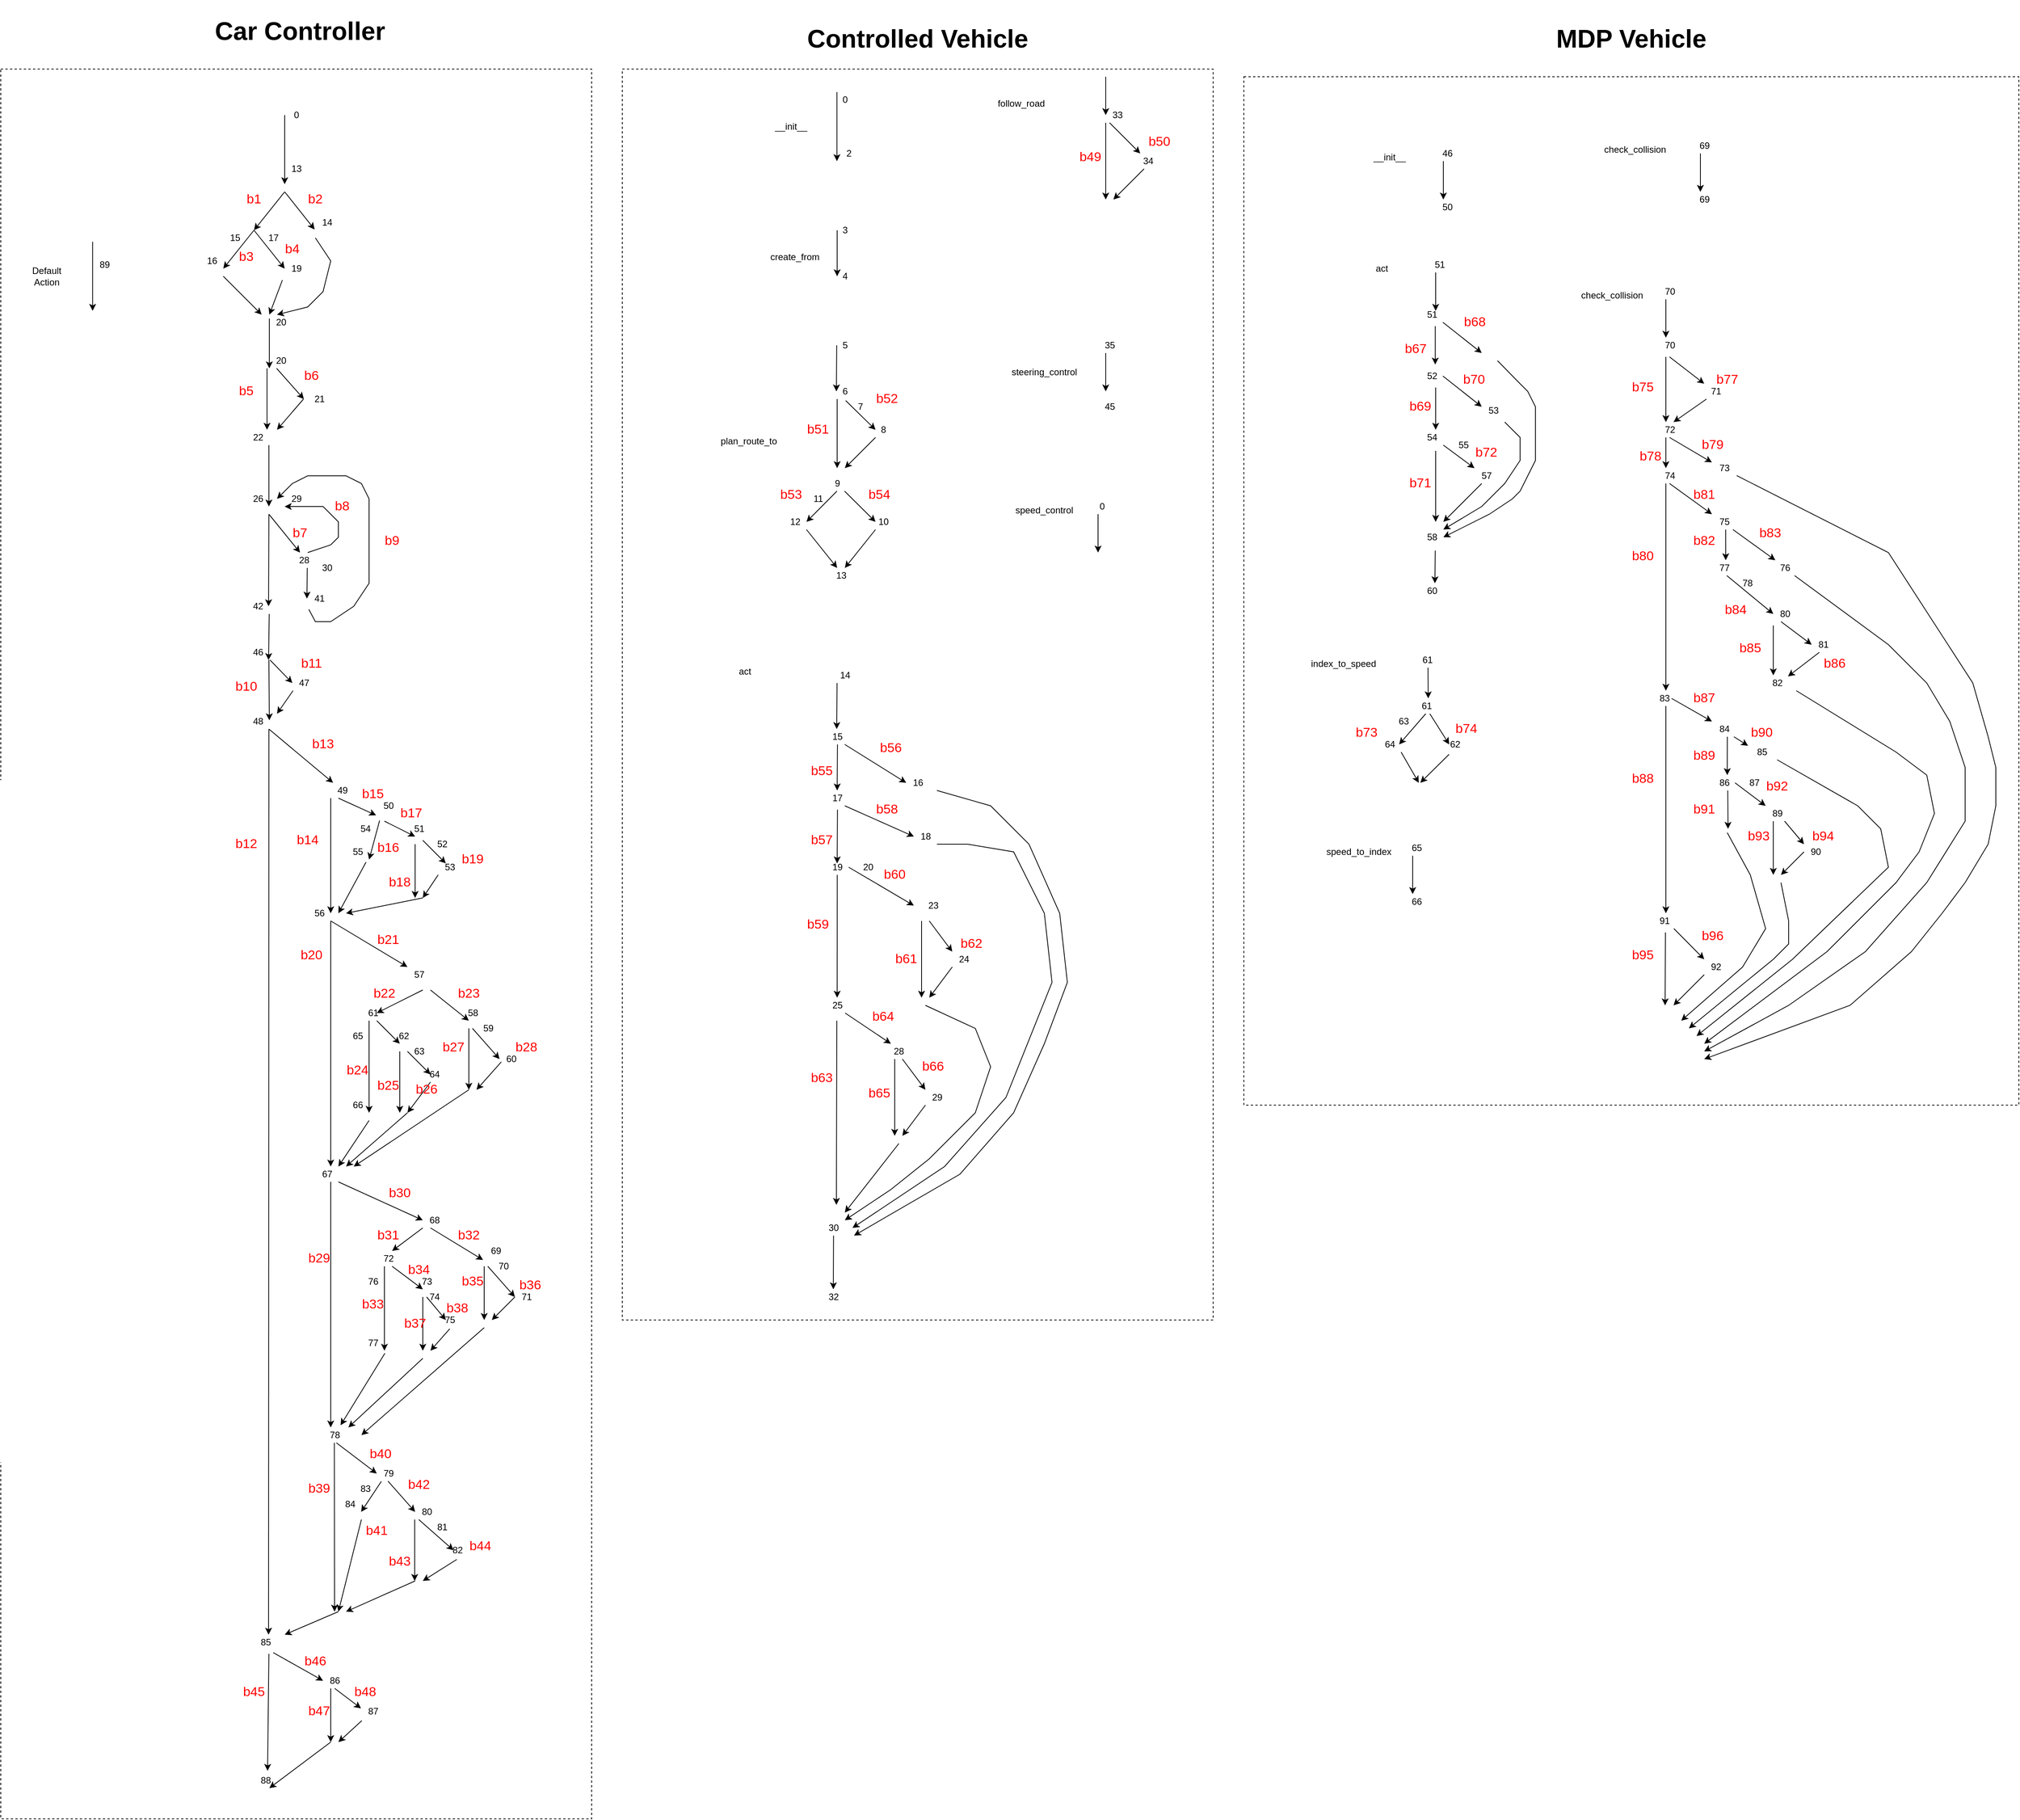 <mxfile version="15.8.3" type="device"><diagram id="gbiNqEaWpVkLz_Gqex4j" name="Page-1"><mxGraphModel dx="2859" dy="1136" grid="1" gridSize="10" guides="1" tooltips="1" connect="1" arrows="1" fold="1" page="1" pageScale="1" pageWidth="850" pageHeight="1100" math="0" shadow="0"><root><mxCell id="0"/><mxCell id="1" parent="0"/><mxCell id="0CcPx-getapJHqUbLPwW-364" value="" style="rounded=0;whiteSpace=wrap;html=1;fillColor=none;dashed=1;" parent="1" vertex="1"><mxGeometry x="-200" y="320" width="770" height="2280" as="geometry"/></mxCell><mxCell id="0CcPx-getapJHqUbLPwW-1" value="" style="endArrow=classic;html=1;rounded=0;" parent="1" edge="1"><mxGeometry width="50" height="50" relative="1" as="geometry"><mxPoint x="170" y="380" as="sourcePoint"/><mxPoint x="170" y="470" as="targetPoint"/></mxGeometry></mxCell><mxCell id="0CcPx-getapJHqUbLPwW-2" value="0" style="text;html=1;align=center;verticalAlign=middle;resizable=0;points=[];autosize=1;strokeColor=none;fillColor=none;" parent="1" vertex="1"><mxGeometry x="175" y="370" width="20" height="20" as="geometry"/></mxCell><mxCell id="0CcPx-getapJHqUbLPwW-3" value="13" style="text;html=1;align=center;verticalAlign=middle;resizable=0;points=[];autosize=1;strokeColor=none;fillColor=none;" parent="1" vertex="1"><mxGeometry x="170" y="440" width="30" height="20" as="geometry"/></mxCell><mxCell id="0CcPx-getapJHqUbLPwW-4" value="" style="endArrow=classic;html=1;rounded=0;entryX=-0.033;entryY=0.95;entryDx=0;entryDy=0;entryPerimeter=0;" parent="1" target="0CcPx-getapJHqUbLPwW-6" edge="1"><mxGeometry width="50" height="50" relative="1" as="geometry"><mxPoint x="170" y="480" as="sourcePoint"/><mxPoint x="200" y="530" as="targetPoint"/></mxGeometry></mxCell><mxCell id="0CcPx-getapJHqUbLPwW-5" value="" style="endArrow=classic;html=1;rounded=0;" parent="1" edge="1"><mxGeometry width="50" height="50" relative="1" as="geometry"><mxPoint x="170" y="480" as="sourcePoint"/><mxPoint x="130" y="530" as="targetPoint"/></mxGeometry></mxCell><mxCell id="0CcPx-getapJHqUbLPwW-6" value="14" style="text;html=1;align=center;verticalAlign=middle;resizable=0;points=[];autosize=1;strokeColor=none;fillColor=none;" parent="1" vertex="1"><mxGeometry x="210" y="510" width="30" height="20" as="geometry"/></mxCell><mxCell id="0CcPx-getapJHqUbLPwW-8" value="" style="endArrow=classic;html=1;rounded=0;" parent="1" edge="1"><mxGeometry width="50" height="50" relative="1" as="geometry"><mxPoint x="130" y="530" as="sourcePoint"/><mxPoint x="90" y="580" as="targetPoint"/></mxGeometry></mxCell><mxCell id="0CcPx-getapJHqUbLPwW-9" value="" style="endArrow=classic;html=1;rounded=0;" parent="1" edge="1"><mxGeometry width="50" height="50" relative="1" as="geometry"><mxPoint x="130" y="530" as="sourcePoint"/><mxPoint x="170" y="580" as="targetPoint"/></mxGeometry></mxCell><mxCell id="0CcPx-getapJHqUbLPwW-10" value="15" style="text;html=1;align=center;verticalAlign=middle;resizable=0;points=[];autosize=1;strokeColor=none;fillColor=none;" parent="1" vertex="1"><mxGeometry x="90" y="530" width="30" height="20" as="geometry"/></mxCell><mxCell id="0CcPx-getapJHqUbLPwW-11" value="16" style="text;html=1;align=center;verticalAlign=middle;resizable=0;points=[];autosize=1;strokeColor=none;fillColor=none;" parent="1" vertex="1"><mxGeometry x="60" y="560" width="30" height="20" as="geometry"/></mxCell><mxCell id="0CcPx-getapJHqUbLPwW-12" value="17" style="text;html=1;align=center;verticalAlign=middle;resizable=0;points=[];autosize=1;strokeColor=none;fillColor=none;" parent="1" vertex="1"><mxGeometry x="140" y="530" width="30" height="20" as="geometry"/></mxCell><mxCell id="0CcPx-getapJHqUbLPwW-13" value="19" style="text;html=1;align=center;verticalAlign=middle;resizable=0;points=[];autosize=1;strokeColor=none;fillColor=none;" parent="1" vertex="1"><mxGeometry x="170" y="570" width="30" height="20" as="geometry"/></mxCell><mxCell id="0CcPx-getapJHqUbLPwW-16" value="" style="endArrow=classic;html=1;rounded=0;" parent="1" edge="1"><mxGeometry width="50" height="50" relative="1" as="geometry"><mxPoint x="90" y="590" as="sourcePoint"/><mxPoint x="140" y="640" as="targetPoint"/></mxGeometry></mxCell><mxCell id="0CcPx-getapJHqUbLPwW-17" value="" style="endArrow=classic;html=1;rounded=0;exitX=-0.1;exitY=1.25;exitDx=0;exitDy=0;exitPerimeter=0;" parent="1" source="0CcPx-getapJHqUbLPwW-13" edge="1"><mxGeometry width="50" height="50" relative="1" as="geometry"><mxPoint x="100" y="600" as="sourcePoint"/><mxPoint x="150" y="640" as="targetPoint"/></mxGeometry></mxCell><mxCell id="0CcPx-getapJHqUbLPwW-18" value="" style="endArrow=classic;html=1;rounded=0;" parent="1" edge="1"><mxGeometry width="50" height="50" relative="1" as="geometry"><mxPoint x="210" y="540" as="sourcePoint"/><mxPoint x="160" y="640" as="targetPoint"/><Array as="points"><mxPoint x="230" y="570"/><mxPoint x="220" y="610"/><mxPoint x="200" y="630"/></Array></mxGeometry></mxCell><mxCell id="0CcPx-getapJHqUbLPwW-19" value="20" style="text;html=1;align=center;verticalAlign=middle;resizable=0;points=[];autosize=1;strokeColor=none;fillColor=none;" parent="1" vertex="1"><mxGeometry x="150" y="690" width="30" height="20" as="geometry"/></mxCell><mxCell id="0CcPx-getapJHqUbLPwW-20" value="" style="endArrow=classic;html=1;rounded=0;" parent="1" edge="1"><mxGeometry width="50" height="50" relative="1" as="geometry"><mxPoint x="150" y="645" as="sourcePoint"/><mxPoint x="150" y="710" as="targetPoint"/></mxGeometry></mxCell><mxCell id="0CcPx-getapJHqUbLPwW-21" value="" style="endArrow=classic;html=1;rounded=0;" parent="1" edge="1"><mxGeometry width="50" height="50" relative="1" as="geometry"><mxPoint x="159.5" y="710" as="sourcePoint"/><mxPoint x="195" y="750" as="targetPoint"/></mxGeometry></mxCell><mxCell id="0CcPx-getapJHqUbLPwW-22" value="21" style="text;html=1;align=center;verticalAlign=middle;resizable=0;points=[];autosize=1;strokeColor=none;fillColor=none;" parent="1" vertex="1"><mxGeometry x="200" y="740" width="30" height="20" as="geometry"/></mxCell><mxCell id="0CcPx-getapJHqUbLPwW-23" value="" style="endArrow=classic;html=1;rounded=0;" parent="1" edge="1"><mxGeometry width="50" height="50" relative="1" as="geometry"><mxPoint x="147" y="710" as="sourcePoint"/><mxPoint x="147" y="790" as="targetPoint"/><Array as="points"/></mxGeometry></mxCell><mxCell id="0CcPx-getapJHqUbLPwW-24" value="" style="endArrow=classic;html=1;rounded=0;" parent="1" edge="1"><mxGeometry width="50" height="50" relative="1" as="geometry"><mxPoint x="194.5" y="750" as="sourcePoint"/><mxPoint x="160" y="790" as="targetPoint"/></mxGeometry></mxCell><mxCell id="0CcPx-getapJHqUbLPwW-25" value="22" style="text;html=1;align=center;verticalAlign=middle;resizable=0;points=[];autosize=1;strokeColor=none;fillColor=none;" parent="1" vertex="1"><mxGeometry x="120" y="790" width="30" height="20" as="geometry"/></mxCell><mxCell id="0CcPx-getapJHqUbLPwW-26" value="20" style="text;html=1;align=center;verticalAlign=middle;resizable=0;points=[];autosize=1;strokeColor=none;fillColor=none;" parent="1" vertex="1"><mxGeometry x="150" y="640" width="30" height="20" as="geometry"/></mxCell><mxCell id="0CcPx-getapJHqUbLPwW-27" value="" style="endArrow=classic;html=1;rounded=0;" parent="1" edge="1"><mxGeometry width="50" height="50" relative="1" as="geometry"><mxPoint x="149.43" y="810" as="sourcePoint"/><mxPoint x="149.43" y="890" as="targetPoint"/><Array as="points"/></mxGeometry></mxCell><mxCell id="0CcPx-getapJHqUbLPwW-28" value="26" style="text;html=1;align=center;verticalAlign=middle;resizable=0;points=[];autosize=1;strokeColor=none;fillColor=none;" parent="1" vertex="1"><mxGeometry x="120" y="870" width="30" height="20" as="geometry"/></mxCell><mxCell id="0CcPx-getapJHqUbLPwW-29" value="" style="endArrow=classic;html=1;rounded=0;" parent="1" edge="1"><mxGeometry width="50" height="50" relative="1" as="geometry"><mxPoint x="149.43" y="900" as="sourcePoint"/><mxPoint x="190" y="950" as="targetPoint"/><Array as="points"/></mxGeometry></mxCell><mxCell id="0CcPx-getapJHqUbLPwW-31" value="28" style="text;html=1;align=center;verticalAlign=middle;resizable=0;points=[];autosize=1;strokeColor=none;fillColor=none;" parent="1" vertex="1"><mxGeometry x="180" y="950" width="30" height="20" as="geometry"/></mxCell><mxCell id="0CcPx-getapJHqUbLPwW-32" value="" style="endArrow=classic;html=1;rounded=0;" parent="1" edge="1"><mxGeometry width="50" height="50" relative="1" as="geometry"><mxPoint x="200" y="950" as="sourcePoint"/><mxPoint x="170" y="890" as="targetPoint"/><Array as="points"><mxPoint x="230" y="940"/><mxPoint x="240" y="930"/><mxPoint x="240" y="910"/><mxPoint x="230" y="900"/><mxPoint x="220" y="890"/></Array></mxGeometry></mxCell><mxCell id="0CcPx-getapJHqUbLPwW-33" value="29" style="text;html=1;align=center;verticalAlign=middle;resizable=0;points=[];autosize=1;strokeColor=none;fillColor=none;" parent="1" vertex="1"><mxGeometry x="170" y="870" width="30" height="20" as="geometry"/></mxCell><mxCell id="0CcPx-getapJHqUbLPwW-35" value="" style="endArrow=classic;html=1;rounded=0;" parent="1" edge="1"><mxGeometry width="50" height="50" relative="1" as="geometry"><mxPoint x="199.43" y="970" as="sourcePoint"/><mxPoint x="199" y="1010" as="targetPoint"/><Array as="points"/></mxGeometry></mxCell><mxCell id="0CcPx-getapJHqUbLPwW-36" value="30" style="text;html=1;align=center;verticalAlign=middle;resizable=0;points=[];autosize=1;strokeColor=none;fillColor=none;" parent="1" vertex="1"><mxGeometry x="210" y="960" width="30" height="20" as="geometry"/></mxCell><mxCell id="0CcPx-getapJHqUbLPwW-37" value="41" style="text;html=1;align=center;verticalAlign=middle;resizable=0;points=[];autosize=1;strokeColor=none;fillColor=none;" parent="1" vertex="1"><mxGeometry x="200" y="1000" width="30" height="20" as="geometry"/></mxCell><mxCell id="0CcPx-getapJHqUbLPwW-38" value="" style="endArrow=classic;html=1;rounded=0;exitX=0.048;exitY=1.2;exitDx=0;exitDy=0;exitPerimeter=0;" parent="1" source="0CcPx-getapJHqUbLPwW-37" edge="1"><mxGeometry width="50" height="50" relative="1" as="geometry"><mxPoint x="240" y="1010" as="sourcePoint"/><mxPoint x="160" y="880" as="targetPoint"/><Array as="points"><mxPoint x="210" y="1040"/><mxPoint x="230" y="1040"/><mxPoint x="260" y="1020"/><mxPoint x="280" y="990"/><mxPoint x="280" y="940"/><mxPoint x="280" y="930"/><mxPoint x="280" y="880"/><mxPoint x="270" y="860"/><mxPoint x="250" y="850"/><mxPoint x="220" y="850"/><mxPoint x="200" y="850"/><mxPoint x="180" y="860"/></Array></mxGeometry></mxCell><mxCell id="0CcPx-getapJHqUbLPwW-40" value="" style="endArrow=classic;html=1;rounded=0;" parent="1" edge="1"><mxGeometry width="50" height="50" relative="1" as="geometry"><mxPoint x="149.43" y="900" as="sourcePoint"/><mxPoint x="149" y="1020" as="targetPoint"/><Array as="points"/></mxGeometry></mxCell><mxCell id="0CcPx-getapJHqUbLPwW-43" value="42" style="text;html=1;align=center;verticalAlign=middle;resizable=0;points=[];autosize=1;strokeColor=none;fillColor=none;" parent="1" vertex="1"><mxGeometry x="120" y="1010" width="30" height="20" as="geometry"/></mxCell><mxCell id="0CcPx-getapJHqUbLPwW-44" value="" style="endArrow=classic;html=1;rounded=0;" parent="1" edge="1"><mxGeometry width="50" height="50" relative="1" as="geometry"><mxPoint x="149.86" y="1030" as="sourcePoint"/><mxPoint x="149" y="1090" as="targetPoint"/><Array as="points"/></mxGeometry></mxCell><mxCell id="0CcPx-getapJHqUbLPwW-45" value="46" style="text;html=1;align=center;verticalAlign=middle;resizable=0;points=[];autosize=1;strokeColor=none;fillColor=none;" parent="1" vertex="1"><mxGeometry x="120" y="1070" width="30" height="20" as="geometry"/></mxCell><mxCell id="0CcPx-getapJHqUbLPwW-46" value="" style="endArrow=classic;html=1;rounded=0;" parent="1" edge="1"><mxGeometry width="50" height="50" relative="1" as="geometry"><mxPoint x="150.86" y="1090" as="sourcePoint"/><mxPoint x="180" y="1120" as="targetPoint"/><Array as="points"/></mxGeometry></mxCell><mxCell id="0CcPx-getapJHqUbLPwW-47" value="47" style="text;html=1;align=center;verticalAlign=middle;resizable=0;points=[];autosize=1;strokeColor=none;fillColor=none;" parent="1" vertex="1"><mxGeometry x="180" y="1110" width="30" height="20" as="geometry"/></mxCell><mxCell id="0CcPx-getapJHqUbLPwW-48" value="" style="endArrow=classic;html=1;rounded=0;entryX=1;entryY=0.429;entryDx=0;entryDy=0;entryPerimeter=0;" parent="1" target="0CcPx-getapJHqUbLPwW-49" edge="1"><mxGeometry width="50" height="50" relative="1" as="geometry"><mxPoint x="149.43" y="1090" as="sourcePoint"/><mxPoint x="149.43" y="1150" as="targetPoint"/><Array as="points"/></mxGeometry></mxCell><mxCell id="0CcPx-getapJHqUbLPwW-49" value="48" style="text;html=1;align=center;verticalAlign=middle;resizable=0;points=[];autosize=1;strokeColor=none;fillColor=none;" parent="1" vertex="1"><mxGeometry x="120" y="1160" width="30" height="20" as="geometry"/></mxCell><mxCell id="0CcPx-getapJHqUbLPwW-51" value="" style="endArrow=classic;html=1;rounded=0;" parent="1" edge="1"><mxGeometry width="50" height="50" relative="1" as="geometry"><mxPoint x="180.86" y="1130" as="sourcePoint"/><mxPoint x="160" y="1160" as="targetPoint"/><Array as="points"/></mxGeometry></mxCell><mxCell id="0CcPx-getapJHqUbLPwW-52" value="" style="endArrow=classic;html=1;rounded=0;" parent="1" edge="1"><mxGeometry width="50" height="50" relative="1" as="geometry"><mxPoint x="149.43" y="1180" as="sourcePoint"/><mxPoint x="149" y="2360" as="targetPoint"/><Array as="points"/></mxGeometry></mxCell><mxCell id="0CcPx-getapJHqUbLPwW-53" value="" style="endArrow=classic;html=1;rounded=0;" parent="1" target="0CcPx-getapJHqUbLPwW-54" edge="1"><mxGeometry width="50" height="50" relative="1" as="geometry"><mxPoint x="149.43" y="1180" as="sourcePoint"/><mxPoint x="310" y="1250" as="targetPoint"/><Array as="points"/></mxGeometry></mxCell><mxCell id="0CcPx-getapJHqUbLPwW-54" value="49" style="text;html=1;align=center;verticalAlign=middle;resizable=0;points=[];autosize=1;strokeColor=none;fillColor=none;" parent="1" vertex="1"><mxGeometry x="230" y="1250" width="30" height="20" as="geometry"/></mxCell><mxCell id="0CcPx-getapJHqUbLPwW-55" value="" style="endArrow=classic;html=1;rounded=0;entryX=-0.029;entryY=1.114;entryDx=0;entryDy=0;entryPerimeter=0;" parent="1" target="0CcPx-getapJHqUbLPwW-57" edge="1"><mxGeometry width="50" height="50" relative="1" as="geometry"><mxPoint x="240" y="1270" as="sourcePoint"/><mxPoint x="350.57" y="1320" as="targetPoint"/><Array as="points"/></mxGeometry></mxCell><mxCell id="0CcPx-getapJHqUbLPwW-56" value="" style="endArrow=classic;html=1;rounded=0;" parent="1" edge="1"><mxGeometry width="50" height="50" relative="1" as="geometry"><mxPoint x="230" y="1270" as="sourcePoint"/><mxPoint x="230" y="1420" as="targetPoint"/><Array as="points"/></mxGeometry></mxCell><mxCell id="0CcPx-getapJHqUbLPwW-57" value="50" style="text;html=1;align=center;verticalAlign=middle;resizable=0;points=[];autosize=1;strokeColor=none;fillColor=none;" parent="1" vertex="1"><mxGeometry x="290" y="1270" width="30" height="20" as="geometry"/></mxCell><mxCell id="0CcPx-getapJHqUbLPwW-58" value="" style="endArrow=classic;html=1;rounded=0;" parent="1" edge="1"><mxGeometry width="50" height="50" relative="1" as="geometry"><mxPoint x="300" y="1300" as="sourcePoint"/><mxPoint x="340" y="1320" as="targetPoint"/><Array as="points"/></mxGeometry></mxCell><mxCell id="0CcPx-getapJHqUbLPwW-59" value="" style="endArrow=classic;html=1;rounded=0;exitX=1.124;exitY=-0.043;exitDx=0;exitDy=0;exitPerimeter=0;" parent="1" source="0CcPx-getapJHqUbLPwW-65" edge="1"><mxGeometry width="50" height="50" relative="1" as="geometry"><mxPoint x="310" y="1320" as="sourcePoint"/><mxPoint x="280" y="1350" as="targetPoint"/><Array as="points"/></mxGeometry></mxCell><mxCell id="0CcPx-getapJHqUbLPwW-60" value="51" style="text;html=1;align=center;verticalAlign=middle;resizable=0;points=[];autosize=1;strokeColor=none;fillColor=none;" parent="1" vertex="1"><mxGeometry x="330" y="1300" width="30" height="20" as="geometry"/></mxCell><mxCell id="0CcPx-getapJHqUbLPwW-61" value="" style="endArrow=classic;html=1;rounded=0;" parent="1" edge="1"><mxGeometry width="50" height="50" relative="1" as="geometry"><mxPoint x="350" y="1325" as="sourcePoint"/><mxPoint x="380" y="1355" as="targetPoint"/><Array as="points"/></mxGeometry></mxCell><mxCell id="0CcPx-getapJHqUbLPwW-62" value="" style="endArrow=classic;html=1;rounded=0;" parent="1" edge="1"><mxGeometry width="50" height="50" relative="1" as="geometry"><mxPoint x="340" y="1330" as="sourcePoint"/><mxPoint x="340" y="1400" as="targetPoint"/><Array as="points"/></mxGeometry></mxCell><mxCell id="0CcPx-getapJHqUbLPwW-63" value="53" style="text;html=1;align=center;verticalAlign=middle;resizable=0;points=[];autosize=1;strokeColor=none;fillColor=none;" parent="1" vertex="1"><mxGeometry x="370" y="1350" width="30" height="20" as="geometry"/></mxCell><mxCell id="0CcPx-getapJHqUbLPwW-64" value="" style="endArrow=classic;html=1;rounded=0;exitX=0;exitY=1;exitDx=0;exitDy=0;exitPerimeter=0;" parent="1" source="0CcPx-getapJHqUbLPwW-63" edge="1"><mxGeometry width="50" height="50" relative="1" as="geometry"><mxPoint x="520" y="1470" as="sourcePoint"/><mxPoint x="350" y="1400" as="targetPoint"/><Array as="points"/></mxGeometry></mxCell><mxCell id="0CcPx-getapJHqUbLPwW-65" value="54" style="text;html=1;align=center;verticalAlign=middle;resizable=0;points=[];autosize=1;strokeColor=none;fillColor=none;" parent="1" vertex="1"><mxGeometry x="260" y="1300" width="30" height="20" as="geometry"/></mxCell><mxCell id="0CcPx-getapJHqUbLPwW-66" value="55" style="text;html=1;align=center;verticalAlign=middle;resizable=0;points=[];autosize=1;strokeColor=none;fillColor=none;" parent="1" vertex="1"><mxGeometry x="250" y="1330" width="30" height="20" as="geometry"/></mxCell><mxCell id="0CcPx-getapJHqUbLPwW-67" value="52" style="text;html=1;align=center;verticalAlign=middle;resizable=0;points=[];autosize=1;strokeColor=none;fillColor=none;" parent="1" vertex="1"><mxGeometry x="360" y="1320" width="30" height="20" as="geometry"/></mxCell><mxCell id="0CcPx-getapJHqUbLPwW-68" value="56" style="text;html=1;align=center;verticalAlign=middle;resizable=0;points=[];autosize=1;strokeColor=none;fillColor=none;" parent="1" vertex="1"><mxGeometry x="200" y="1410" width="30" height="20" as="geometry"/></mxCell><mxCell id="0CcPx-getapJHqUbLPwW-69" value="" style="endArrow=classic;html=1;rounded=0;" parent="1" edge="1"><mxGeometry width="50" height="50" relative="1" as="geometry"><mxPoint x="350" y="1400" as="sourcePoint"/><mxPoint x="250" y="1420" as="targetPoint"/><Array as="points"/></mxGeometry></mxCell><mxCell id="0CcPx-getapJHqUbLPwW-70" value="" style="endArrow=classic;html=1;rounded=0;exitX=0.867;exitY=1.171;exitDx=0;exitDy=0;exitPerimeter=0;" parent="1" source="0CcPx-getapJHqUbLPwW-66" edge="1"><mxGeometry width="50" height="50" relative="1" as="geometry"><mxPoint x="480" y="1480" as="sourcePoint"/><mxPoint x="240" y="1420" as="targetPoint"/><Array as="points"/></mxGeometry></mxCell><mxCell id="0CcPx-getapJHqUbLPwW-71" value="" style="endArrow=classic;html=1;rounded=0;" parent="1" edge="1"><mxGeometry width="50" height="50" relative="1" as="geometry"><mxPoint x="230" y="1430" as="sourcePoint"/><mxPoint x="230" y="1750" as="targetPoint"/><Array as="points"/></mxGeometry></mxCell><mxCell id="0CcPx-getapJHqUbLPwW-72" value="" style="endArrow=classic;html=1;rounded=0;entryX=0;entryY=0;entryDx=0;entryDy=0;entryPerimeter=0;" parent="1" target="0CcPx-getapJHqUbLPwW-73" edge="1"><mxGeometry width="50" height="50" relative="1" as="geometry"><mxPoint x="230" y="1430" as="sourcePoint"/><mxPoint x="370" y="1510" as="targetPoint"/><Array as="points"/></mxGeometry></mxCell><mxCell id="0CcPx-getapJHqUbLPwW-73" value="57" style="text;html=1;align=center;verticalAlign=middle;resizable=0;points=[];autosize=1;strokeColor=none;fillColor=none;" parent="1" vertex="1"><mxGeometry x="330" y="1490" width="30" height="20" as="geometry"/></mxCell><mxCell id="0CcPx-getapJHqUbLPwW-74" value="" style="endArrow=classic;html=1;rounded=0;" parent="1" edge="1"><mxGeometry width="50" height="50" relative="1" as="geometry"><mxPoint x="360" y="1520" as="sourcePoint"/><mxPoint x="410" y="1560" as="targetPoint"/><Array as="points"/></mxGeometry></mxCell><mxCell id="0CcPx-getapJHqUbLPwW-75" value="" style="endArrow=classic;html=1;rounded=0;" parent="1" edge="1"><mxGeometry width="50" height="50" relative="1" as="geometry"><mxPoint x="350" y="1520" as="sourcePoint"/><mxPoint x="290" y="1550" as="targetPoint"/><Array as="points"/></mxGeometry></mxCell><mxCell id="0CcPx-getapJHqUbLPwW-76" value="58" style="text;html=1;align=center;verticalAlign=middle;resizable=0;points=[];autosize=1;strokeColor=none;fillColor=none;" parent="1" vertex="1"><mxGeometry x="400" y="1540" width="30" height="20" as="geometry"/></mxCell><mxCell id="0CcPx-getapJHqUbLPwW-77" value="" style="endArrow=classic;html=1;rounded=0;" parent="1" edge="1"><mxGeometry width="50" height="50" relative="1" as="geometry"><mxPoint x="410" y="1570" as="sourcePoint"/><mxPoint x="410" y="1650" as="targetPoint"/><Array as="points"/></mxGeometry></mxCell><mxCell id="0CcPx-getapJHqUbLPwW-78" value="" style="endArrow=classic;html=1;rounded=0;" parent="1" edge="1"><mxGeometry width="50" height="50" relative="1" as="geometry"><mxPoint x="414.71" y="1570" as="sourcePoint"/><mxPoint x="450" y="1610" as="targetPoint"/><Array as="points"/></mxGeometry></mxCell><mxCell id="0CcPx-getapJHqUbLPwW-79" value="59" style="text;html=1;align=center;verticalAlign=middle;resizable=0;points=[];autosize=1;strokeColor=none;fillColor=none;" parent="1" vertex="1"><mxGeometry x="420" y="1560" width="30" height="20" as="geometry"/></mxCell><mxCell id="0CcPx-getapJHqUbLPwW-80" value="60" style="text;html=1;align=center;verticalAlign=middle;resizable=0;points=[];autosize=1;strokeColor=none;fillColor=none;" parent="1" vertex="1"><mxGeometry x="450" y="1600" width="30" height="20" as="geometry"/></mxCell><mxCell id="0CcPx-getapJHqUbLPwW-81" value="" style="endArrow=classic;html=1;rounded=0;exitX=0.41;exitY=1.186;exitDx=0;exitDy=0;exitPerimeter=0;" parent="1" edge="1"><mxGeometry width="50" height="50" relative="1" as="geometry"><mxPoint x="452.3" y="1613.72" as="sourcePoint"/><mxPoint x="420" y="1650" as="targetPoint"/><Array as="points"/></mxGeometry></mxCell><mxCell id="0CcPx-getapJHqUbLPwW-82" value="" style="endArrow=classic;html=1;rounded=0;" parent="1" edge="1"><mxGeometry width="50" height="50" relative="1" as="geometry"><mxPoint x="280" y="1560" as="sourcePoint"/><mxPoint x="280" y="1680" as="targetPoint"/><Array as="points"/></mxGeometry></mxCell><mxCell id="0CcPx-getapJHqUbLPwW-84" value="" style="endArrow=classic;html=1;rounded=0;" parent="1" edge="1"><mxGeometry width="50" height="50" relative="1" as="geometry"><mxPoint x="290" y="1560" as="sourcePoint"/><mxPoint x="320" y="1590" as="targetPoint"/><Array as="points"/></mxGeometry></mxCell><mxCell id="0CcPx-getapJHqUbLPwW-85" value="61" style="text;html=1;align=center;verticalAlign=middle;resizable=0;points=[];autosize=1;strokeColor=none;fillColor=none;" parent="1" vertex="1"><mxGeometry x="270" y="1540" width="30" height="20" as="geometry"/></mxCell><mxCell id="0CcPx-getapJHqUbLPwW-86" value="62" style="text;html=1;align=center;verticalAlign=middle;resizable=0;points=[];autosize=1;strokeColor=none;fillColor=none;" parent="1" vertex="1"><mxGeometry x="310" y="1570" width="30" height="20" as="geometry"/></mxCell><mxCell id="0CcPx-getapJHqUbLPwW-87" value="" style="endArrow=classic;html=1;rounded=0;" parent="1" edge="1"><mxGeometry width="50" height="50" relative="1" as="geometry"><mxPoint x="330" y="1600" as="sourcePoint"/><mxPoint x="360" y="1630" as="targetPoint"/><Array as="points"/></mxGeometry></mxCell><mxCell id="0CcPx-getapJHqUbLPwW-89" value="" style="endArrow=classic;html=1;rounded=0;" parent="1" edge="1"><mxGeometry width="50" height="50" relative="1" as="geometry"><mxPoint x="320" y="1600" as="sourcePoint"/><mxPoint x="320" y="1680" as="targetPoint"/><Array as="points"/></mxGeometry></mxCell><mxCell id="0CcPx-getapJHqUbLPwW-90" value="" style="endArrow=classic;html=1;rounded=0;" parent="1" edge="1"><mxGeometry width="50" height="50" relative="1" as="geometry"><mxPoint x="360" y="1640" as="sourcePoint"/><mxPoint x="330" y="1680" as="targetPoint"/><Array as="points"/></mxGeometry></mxCell><mxCell id="0CcPx-getapJHqUbLPwW-91" value="63" style="text;html=1;align=center;verticalAlign=middle;resizable=0;points=[];autosize=1;strokeColor=none;fillColor=none;" parent="1" vertex="1"><mxGeometry x="330" y="1590" width="30" height="20" as="geometry"/></mxCell><mxCell id="0CcPx-getapJHqUbLPwW-92" value="64" style="text;html=1;align=center;verticalAlign=middle;resizable=0;points=[];autosize=1;strokeColor=none;fillColor=none;" parent="1" vertex="1"><mxGeometry x="350" y="1620" width="30" height="20" as="geometry"/></mxCell><mxCell id="0CcPx-getapJHqUbLPwW-94" value="65" style="text;html=1;align=center;verticalAlign=middle;resizable=0;points=[];autosize=1;strokeColor=none;fillColor=none;" parent="1" vertex="1"><mxGeometry x="250" y="1570" width="30" height="20" as="geometry"/></mxCell><mxCell id="0CcPx-getapJHqUbLPwW-95" value="66" style="text;html=1;align=center;verticalAlign=middle;resizable=0;points=[];autosize=1;strokeColor=none;fillColor=none;" parent="1" vertex="1"><mxGeometry x="250" y="1660" width="30" height="20" as="geometry"/></mxCell><mxCell id="0CcPx-getapJHqUbLPwW-96" value="67" style="text;html=1;align=center;verticalAlign=middle;resizable=0;points=[];autosize=1;strokeColor=none;fillColor=none;" parent="1" vertex="1"><mxGeometry x="210" y="1750" width="30" height="20" as="geometry"/></mxCell><mxCell id="0CcPx-getapJHqUbLPwW-97" value="" style="endArrow=classic;html=1;rounded=0;" parent="1" edge="1"><mxGeometry width="50" height="50" relative="1" as="geometry"><mxPoint x="280" y="1690" as="sourcePoint"/><mxPoint x="240" y="1750" as="targetPoint"/><Array as="points"/></mxGeometry></mxCell><mxCell id="0CcPx-getapJHqUbLPwW-98" value="" style="endArrow=classic;html=1;rounded=0;" parent="1" edge="1"><mxGeometry width="50" height="50" relative="1" as="geometry"><mxPoint x="330" y="1680" as="sourcePoint"/><mxPoint x="250" y="1750" as="targetPoint"/><Array as="points"/></mxGeometry></mxCell><mxCell id="0CcPx-getapJHqUbLPwW-99" value="" style="endArrow=classic;html=1;rounded=0;" parent="1" edge="1"><mxGeometry width="50" height="50" relative="1" as="geometry"><mxPoint x="410" y="1650" as="sourcePoint"/><mxPoint x="260" y="1750" as="targetPoint"/><Array as="points"/></mxGeometry></mxCell><mxCell id="0CcPx-getapJHqUbLPwW-100" value="" style="endArrow=classic;html=1;rounded=0;" parent="1" edge="1"><mxGeometry width="50" height="50" relative="1" as="geometry"><mxPoint x="230" y="1770" as="sourcePoint"/><mxPoint x="230" y="2090" as="targetPoint"/><Array as="points"/></mxGeometry></mxCell><mxCell id="0CcPx-getapJHqUbLPwW-101" value="" style="endArrow=classic;html=1;rounded=0;" parent="1" edge="1"><mxGeometry width="50" height="50" relative="1" as="geometry"><mxPoint x="240" y="1770" as="sourcePoint"/><mxPoint x="350" y="1820" as="targetPoint"/><Array as="points"/></mxGeometry></mxCell><mxCell id="0CcPx-getapJHqUbLPwW-102" value="68" style="text;html=1;align=center;verticalAlign=middle;resizable=0;points=[];autosize=1;strokeColor=none;fillColor=none;" parent="1" vertex="1"><mxGeometry x="350" y="1810" width="30" height="20" as="geometry"/></mxCell><mxCell id="0CcPx-getapJHqUbLPwW-104" value="" style="endArrow=classic;html=1;rounded=0;entryX=-0.048;entryY=1.086;entryDx=0;entryDy=0;entryPerimeter=0;" parent="1" target="0CcPx-getapJHqUbLPwW-107" edge="1"><mxGeometry width="50" height="50" relative="1" as="geometry"><mxPoint x="360" y="1830" as="sourcePoint"/><mxPoint x="410" y="1860" as="targetPoint"/><Array as="points"/></mxGeometry></mxCell><mxCell id="0CcPx-getapJHqUbLPwW-105" value="" style="endArrow=classic;html=1;rounded=0;" parent="1" edge="1"><mxGeometry width="50" height="50" relative="1" as="geometry"><mxPoint x="350" y="1830" as="sourcePoint"/><mxPoint x="310" y="1860" as="targetPoint"/><Array as="points"/></mxGeometry></mxCell><mxCell id="0CcPx-getapJHqUbLPwW-106" value="" style="endArrow=classic;html=1;rounded=0;" parent="1" edge="1"><mxGeometry width="50" height="50" relative="1" as="geometry"><mxPoint x="430" y="1880" as="sourcePoint"/><mxPoint x="430" y="1950" as="targetPoint"/><Array as="points"/></mxGeometry></mxCell><mxCell id="0CcPx-getapJHqUbLPwW-107" value="69" style="text;html=1;align=center;verticalAlign=middle;resizable=0;points=[];autosize=1;strokeColor=none;fillColor=none;" parent="1" vertex="1"><mxGeometry x="430" y="1850" width="30" height="20" as="geometry"/></mxCell><mxCell id="0CcPx-getapJHqUbLPwW-108" value="" style="endArrow=classic;html=1;rounded=0;" parent="1" edge="1"><mxGeometry width="50" height="50" relative="1" as="geometry"><mxPoint x="434.71" y="1880" as="sourcePoint"/><mxPoint x="470" y="1920" as="targetPoint"/><Array as="points"/></mxGeometry></mxCell><mxCell id="0CcPx-getapJHqUbLPwW-109" value="" style="endArrow=classic;html=1;rounded=0;" parent="1" edge="1"><mxGeometry width="50" height="50" relative="1" as="geometry"><mxPoint x="470" y="1920" as="sourcePoint"/><mxPoint x="440" y="1950" as="targetPoint"/><Array as="points"/></mxGeometry></mxCell><mxCell id="0CcPx-getapJHqUbLPwW-110" value="70" style="text;html=1;align=center;verticalAlign=middle;resizable=0;points=[];autosize=1;strokeColor=none;fillColor=none;" parent="1" vertex="1"><mxGeometry x="440" y="1870" width="30" height="20" as="geometry"/></mxCell><mxCell id="0CcPx-getapJHqUbLPwW-111" value="71" style="text;html=1;align=center;verticalAlign=middle;resizable=0;points=[];autosize=1;strokeColor=none;fillColor=none;" parent="1" vertex="1"><mxGeometry x="470" y="1910" width="30" height="20" as="geometry"/></mxCell><mxCell id="0CcPx-getapJHqUbLPwW-112" value="72" style="text;html=1;align=center;verticalAlign=middle;resizable=0;points=[];autosize=1;strokeColor=none;fillColor=none;" parent="1" vertex="1"><mxGeometry x="290" y="1860" width="30" height="20" as="geometry"/></mxCell><mxCell id="0CcPx-getapJHqUbLPwW-113" value="" style="endArrow=classic;html=1;rounded=0;" parent="1" edge="1"><mxGeometry width="50" height="50" relative="1" as="geometry"><mxPoint x="310" y="1880" as="sourcePoint"/><mxPoint x="350" y="1910" as="targetPoint"/><Array as="points"/></mxGeometry></mxCell><mxCell id="0CcPx-getapJHqUbLPwW-114" value="" style="endArrow=classic;html=1;rounded=0;" parent="1" edge="1"><mxGeometry width="50" height="50" relative="1" as="geometry"><mxPoint x="300" y="1880" as="sourcePoint"/><mxPoint x="300" y="1990" as="targetPoint"/><Array as="points"/></mxGeometry></mxCell><mxCell id="0CcPx-getapJHqUbLPwW-115" value="73" style="text;html=1;align=center;verticalAlign=middle;resizable=0;points=[];autosize=1;strokeColor=none;fillColor=none;" parent="1" vertex="1"><mxGeometry x="340" y="1890" width="30" height="20" as="geometry"/></mxCell><mxCell id="0CcPx-getapJHqUbLPwW-117" value="" style="endArrow=classic;html=1;rounded=0;" parent="1" edge="1"><mxGeometry width="50" height="50" relative="1" as="geometry"><mxPoint x="355" y="1920" as="sourcePoint"/><mxPoint x="380" y="1950" as="targetPoint"/><Array as="points"/></mxGeometry></mxCell><mxCell id="0CcPx-getapJHqUbLPwW-118" value="" style="endArrow=classic;html=1;rounded=0;" parent="1" edge="1"><mxGeometry width="50" height="50" relative="1" as="geometry"><mxPoint x="350" y="1920" as="sourcePoint"/><mxPoint x="350" y="1990" as="targetPoint"/><Array as="points"/></mxGeometry></mxCell><mxCell id="0CcPx-getapJHqUbLPwW-119" value="74" style="text;html=1;align=center;verticalAlign=middle;resizable=0;points=[];autosize=1;strokeColor=none;fillColor=none;" parent="1" vertex="1"><mxGeometry x="350" y="1910" width="30" height="20" as="geometry"/></mxCell><mxCell id="0CcPx-getapJHqUbLPwW-120" value="75" style="text;html=1;align=center;verticalAlign=middle;resizable=0;points=[];autosize=1;strokeColor=none;fillColor=none;" parent="1" vertex="1"><mxGeometry x="370" y="1940" width="30" height="20" as="geometry"/></mxCell><mxCell id="0CcPx-getapJHqUbLPwW-121" value="" style="endArrow=classic;html=1;rounded=0;exitX=0.505;exitY=1.071;exitDx=0;exitDy=0;exitPerimeter=0;" parent="1" source="0CcPx-getapJHqUbLPwW-120" edge="1"><mxGeometry width="50" height="50" relative="1" as="geometry"><mxPoint x="360" y="1930" as="sourcePoint"/><mxPoint x="360" y="1990" as="targetPoint"/><Array as="points"/></mxGeometry></mxCell><mxCell id="0CcPx-getapJHqUbLPwW-122" value="76" style="text;html=1;align=center;verticalAlign=middle;resizable=0;points=[];autosize=1;strokeColor=none;fillColor=none;" parent="1" vertex="1"><mxGeometry x="270" y="1890" width="30" height="20" as="geometry"/></mxCell><mxCell id="0CcPx-getapJHqUbLPwW-123" value="77" style="text;html=1;align=center;verticalAlign=middle;resizable=0;points=[];autosize=1;strokeColor=none;fillColor=none;" parent="1" vertex="1"><mxGeometry x="270" y="1970" width="30" height="20" as="geometry"/></mxCell><mxCell id="0CcPx-getapJHqUbLPwW-124" value="78" style="text;html=1;align=center;verticalAlign=middle;resizable=0;points=[];autosize=1;strokeColor=none;fillColor=none;" parent="1" vertex="1"><mxGeometry x="220" y="2090" width="30" height="20" as="geometry"/></mxCell><mxCell id="0CcPx-getapJHqUbLPwW-125" value="" style="endArrow=classic;html=1;rounded=0;entryX=0.762;entryY=-0.143;entryDx=0;entryDy=0;entryPerimeter=0;exitX=1.019;exitY=1.171;exitDx=0;exitDy=0;exitPerimeter=0;" parent="1" source="0CcPx-getapJHqUbLPwW-123" target="0CcPx-getapJHqUbLPwW-124" edge="1"><mxGeometry width="50" height="50" relative="1" as="geometry"><mxPoint x="350" y="2010" as="sourcePoint"/><mxPoint x="310" y="2040" as="targetPoint"/><Array as="points"/></mxGeometry></mxCell><mxCell id="0CcPx-getapJHqUbLPwW-126" value="" style="endArrow=classic;html=1;rounded=0;" parent="1" edge="1"><mxGeometry width="50" height="50" relative="1" as="geometry"><mxPoint x="350" y="2000" as="sourcePoint"/><mxPoint x="253" y="2090" as="targetPoint"/><Array as="points"/></mxGeometry></mxCell><mxCell id="0CcPx-getapJHqUbLPwW-127" value="" style="endArrow=classic;html=1;rounded=0;" parent="1" edge="1"><mxGeometry width="50" height="50" relative="1" as="geometry"><mxPoint x="430" y="1960" as="sourcePoint"/><mxPoint x="270" y="2100" as="targetPoint"/><Array as="points"/></mxGeometry></mxCell><mxCell id="0CcPx-getapJHqUbLPwW-129" value="" style="endArrow=classic;html=1;rounded=0;" parent="1" edge="1"><mxGeometry width="50" height="50" relative="1" as="geometry"><mxPoint x="237.35" y="2110" as="sourcePoint"/><mxPoint x="290" y="2150" as="targetPoint"/><Array as="points"/></mxGeometry></mxCell><mxCell id="0CcPx-getapJHqUbLPwW-130" value="79" style="text;html=1;align=center;verticalAlign=middle;resizable=0;points=[];autosize=1;strokeColor=none;fillColor=none;" parent="1" vertex="1"><mxGeometry x="290" y="2140" width="30" height="20" as="geometry"/></mxCell><mxCell id="0CcPx-getapJHqUbLPwW-132" value="" style="endArrow=classic;html=1;rounded=0;" parent="1" edge="1"><mxGeometry width="50" height="50" relative="1" as="geometry"><mxPoint x="304.71" y="2160" as="sourcePoint"/><mxPoint x="340" y="2200" as="targetPoint"/><Array as="points"/></mxGeometry></mxCell><mxCell id="0CcPx-getapJHqUbLPwW-133" value="" style="endArrow=classic;html=1;rounded=0;exitX=0.2;exitY=1.014;exitDx=0;exitDy=0;exitPerimeter=0;" parent="1" source="0CcPx-getapJHqUbLPwW-130" edge="1"><mxGeometry width="50" height="50" relative="1" as="geometry"><mxPoint x="290" y="2170" as="sourcePoint"/><mxPoint x="269.64" y="2200" as="targetPoint"/><Array as="points"/></mxGeometry></mxCell><mxCell id="0CcPx-getapJHqUbLPwW-134" value="80" style="text;html=1;align=center;verticalAlign=middle;resizable=0;points=[];autosize=1;strokeColor=none;fillColor=none;" parent="1" vertex="1"><mxGeometry x="340" y="2190" width="30" height="20" as="geometry"/></mxCell><mxCell id="0CcPx-getapJHqUbLPwW-135" value="" style="endArrow=classic;html=1;rounded=0;" parent="1" edge="1"><mxGeometry width="50" height="50" relative="1" as="geometry"><mxPoint x="339.43" y="2210" as="sourcePoint"/><mxPoint x="339.43" y="2290" as="targetPoint"/><Array as="points"/></mxGeometry></mxCell><mxCell id="0CcPx-getapJHqUbLPwW-136" value="" style="endArrow=classic;html=1;rounded=0;" parent="1" edge="1"><mxGeometry width="50" height="50" relative="1" as="geometry"><mxPoint x="344.71" y="2210" as="sourcePoint"/><mxPoint x="390" y="2250" as="targetPoint"/><Array as="points"/></mxGeometry></mxCell><mxCell id="0CcPx-getapJHqUbLPwW-137" value="" style="endArrow=classic;html=1;rounded=0;exitX=0.476;exitY=1.1;exitDx=0;exitDy=0;exitPerimeter=0;" parent="1" source="0CcPx-getapJHqUbLPwW-140" edge="1"><mxGeometry width="50" height="50" relative="1" as="geometry"><mxPoint x="380.0" y="2250" as="sourcePoint"/><mxPoint x="350" y="2290" as="targetPoint"/><Array as="points"/></mxGeometry></mxCell><mxCell id="0CcPx-getapJHqUbLPwW-139" value="81" style="text;html=1;align=center;verticalAlign=middle;resizable=0;points=[];autosize=1;strokeColor=none;fillColor=none;" parent="1" vertex="1"><mxGeometry x="360" y="2210" width="30" height="20" as="geometry"/></mxCell><mxCell id="0CcPx-getapJHqUbLPwW-140" value="82" style="text;html=1;align=center;verticalAlign=middle;resizable=0;points=[];autosize=1;strokeColor=none;fillColor=none;" parent="1" vertex="1"><mxGeometry x="380" y="2240" width="30" height="20" as="geometry"/></mxCell><mxCell id="0CcPx-getapJHqUbLPwW-141" value="83" style="text;html=1;align=center;verticalAlign=middle;resizable=0;points=[];autosize=1;strokeColor=none;fillColor=none;" parent="1" vertex="1"><mxGeometry x="260" y="2160" width="30" height="20" as="geometry"/></mxCell><mxCell id="0CcPx-getapJHqUbLPwW-142" value="84" style="text;html=1;align=center;verticalAlign=middle;resizable=0;points=[];autosize=1;strokeColor=none;fillColor=none;" parent="1" vertex="1"><mxGeometry x="240" y="2180" width="30" height="20" as="geometry"/></mxCell><mxCell id="0CcPx-getapJHqUbLPwW-143" value="85" style="text;html=1;align=center;verticalAlign=middle;resizable=0;points=[];autosize=1;strokeColor=none;fillColor=none;" parent="1" vertex="1"><mxGeometry x="130" y="2360" width="30" height="20" as="geometry"/></mxCell><mxCell id="0CcPx-getapJHqUbLPwW-146" value="" style="endArrow=classic;html=1;rounded=0;" parent="1" edge="1"><mxGeometry width="50" height="50" relative="1" as="geometry"><mxPoint x="234.71" y="2110" as="sourcePoint"/><mxPoint x="235" y="2330" as="targetPoint"/><Array as="points"/></mxGeometry></mxCell><mxCell id="0CcPx-getapJHqUbLPwW-148" value="" style="endArrow=classic;html=1;rounded=0;" parent="1" edge="1"><mxGeometry width="50" height="50" relative="1" as="geometry"><mxPoint x="270" y="2210" as="sourcePoint"/><mxPoint x="240" y="2330" as="targetPoint"/><Array as="points"/></mxGeometry></mxCell><mxCell id="0CcPx-getapJHqUbLPwW-149" value="" style="endArrow=classic;html=1;rounded=0;" parent="1" edge="1"><mxGeometry width="50" height="50" relative="1" as="geometry"><mxPoint x="340" y="2290" as="sourcePoint"/><mxPoint x="250" y="2330" as="targetPoint"/><Array as="points"/></mxGeometry></mxCell><mxCell id="0CcPx-getapJHqUbLPwW-150" value="" style="endArrow=classic;html=1;rounded=0;" parent="1" edge="1"><mxGeometry width="50" height="50" relative="1" as="geometry"><mxPoint x="240" y="2330" as="sourcePoint"/><mxPoint x="170" y="2360" as="targetPoint"/><Array as="points"/></mxGeometry></mxCell><mxCell id="0CcPx-getapJHqUbLPwW-151" value="" style="endArrow=classic;html=1;rounded=0;exitX=0.838;exitY=1.171;exitDx=0;exitDy=0;exitPerimeter=0;" parent="1" source="0CcPx-getapJHqUbLPwW-143" edge="1"><mxGeometry width="50" height="50" relative="1" as="geometry"><mxPoint x="230" y="2410" as="sourcePoint"/><mxPoint x="220" y="2420" as="targetPoint"/><Array as="points"/></mxGeometry></mxCell><mxCell id="0CcPx-getapJHqUbLPwW-152" value="" style="endArrow=classic;html=1;rounded=0;exitX=0.838;exitY=1.171;exitDx=0;exitDy=0;exitPerimeter=0;entryX=-0.019;entryY=0.3;entryDx=0;entryDy=0;entryPerimeter=0;" parent="1" target="0CcPx-getapJHqUbLPwW-155" edge="1"><mxGeometry width="50" height="50" relative="1" as="geometry"><mxPoint x="235.14" y="2430.0" as="sourcePoint"/><mxPoint x="270" y="2470" as="targetPoint"/><Array as="points"/></mxGeometry></mxCell><mxCell id="0CcPx-getapJHqUbLPwW-153" value="" style="endArrow=classic;html=1;rounded=0;exitX=0.838;exitY=1.171;exitDx=0;exitDy=0;exitPerimeter=0;" parent="1" edge="1"><mxGeometry width="50" height="50" relative="1" as="geometry"><mxPoint x="230.0" y="2430.0" as="sourcePoint"/><mxPoint x="230" y="2500" as="targetPoint"/><Array as="points"/></mxGeometry></mxCell><mxCell id="0CcPx-getapJHqUbLPwW-154" value="86" style="text;html=1;align=center;verticalAlign=middle;resizable=0;points=[];autosize=1;strokeColor=none;fillColor=none;" parent="1" vertex="1"><mxGeometry x="220" y="2410" width="30" height="20" as="geometry"/></mxCell><mxCell id="0CcPx-getapJHqUbLPwW-155" value="87" style="text;html=1;align=center;verticalAlign=middle;resizable=0;points=[];autosize=1;strokeColor=none;fillColor=none;" parent="1" vertex="1"><mxGeometry x="270" y="2450" width="30" height="20" as="geometry"/></mxCell><mxCell id="0CcPx-getapJHqUbLPwW-157" value="" style="endArrow=classic;html=1;rounded=0;exitX=0.019;exitY=1.1;exitDx=0;exitDy=0;exitPerimeter=0;" parent="1" source="0CcPx-getapJHqUbLPwW-155" edge="1"><mxGeometry width="50" height="50" relative="1" as="geometry"><mxPoint x="275.71" y="2480.0" as="sourcePoint"/><mxPoint x="240" y="2500" as="targetPoint"/><Array as="points"/></mxGeometry></mxCell><mxCell id="0CcPx-getapJHqUbLPwW-158" value="88" style="text;html=1;align=center;verticalAlign=middle;resizable=0;points=[];autosize=1;strokeColor=none;fillColor=none;" parent="1" vertex="1"><mxGeometry x="130" y="2540" width="30" height="20" as="geometry"/></mxCell><mxCell id="0CcPx-getapJHqUbLPwW-159" value="" style="endArrow=classic;html=1;rounded=0;exitX=0.838;exitY=1.171;exitDx=0;exitDy=0;exitPerimeter=0;entryX=0.59;entryY=-0.129;entryDx=0;entryDy=0;entryPerimeter=0;" parent="1" target="0CcPx-getapJHqUbLPwW-158" edge="1"><mxGeometry width="50" height="50" relative="1" as="geometry"><mxPoint x="149.43" y="2385.0" as="sourcePoint"/><mxPoint x="149.43" y="2455" as="targetPoint"/><Array as="points"/></mxGeometry></mxCell><mxCell id="0CcPx-getapJHqUbLPwW-160" value="" style="endArrow=classic;html=1;rounded=0;" parent="1" edge="1"><mxGeometry width="50" height="50" relative="1" as="geometry"><mxPoint x="230" y="2500" as="sourcePoint"/><mxPoint x="150" y="2560" as="targetPoint"/><Array as="points"/></mxGeometry></mxCell><mxCell id="0CcPx-getapJHqUbLPwW-161" value="Car Controller" style="text;html=1;strokeColor=none;fillColor=none;align=center;verticalAlign=middle;whiteSpace=wrap;rounded=0;fontStyle=1;fontSize=33;" parent="1" vertex="1"><mxGeometry x="-190" y="230" width="760" height="80" as="geometry"/></mxCell><mxCell id="0CcPx-getapJHqUbLPwW-162" value="Default Action" style="text;html=1;strokeColor=none;fillColor=none;align=center;verticalAlign=middle;whiteSpace=wrap;rounded=0;" parent="1" vertex="1"><mxGeometry x="-170" y="575" width="60" height="30" as="geometry"/></mxCell><mxCell id="0CcPx-getapJHqUbLPwW-163" value="" style="endArrow=classic;html=1;rounded=0;" parent="1" edge="1"><mxGeometry width="50" height="50" relative="1" as="geometry"><mxPoint x="-80.29" y="545" as="sourcePoint"/><mxPoint x="-80.29" y="635" as="targetPoint"/></mxGeometry></mxCell><mxCell id="0CcPx-getapJHqUbLPwW-164" value="89" style="text;html=1;align=center;verticalAlign=middle;resizable=0;points=[];autosize=1;strokeColor=none;fillColor=none;" parent="1" vertex="1"><mxGeometry x="-80" y="565" width="30" height="20" as="geometry"/></mxCell><mxCell id="0CcPx-getapJHqUbLPwW-165" value="Controlled Vehicle" style="text;html=1;strokeColor=none;fillColor=none;align=center;verticalAlign=middle;whiteSpace=wrap;rounded=0;fontStyle=1;fontSize=33;" parent="1" vertex="1"><mxGeometry x="610" y="250" width="770" height="60" as="geometry"/></mxCell><mxCell id="0CcPx-getapJHqUbLPwW-166" value="" style="endArrow=classic;html=1;rounded=0;" parent="1" edge="1"><mxGeometry width="50" height="50" relative="1" as="geometry"><mxPoint x="889.71" y="350" as="sourcePoint"/><mxPoint x="889.71" y="440" as="targetPoint"/></mxGeometry></mxCell><mxCell id="0CcPx-getapJHqUbLPwW-167" value="0" style="text;html=1;align=center;verticalAlign=middle;resizable=0;points=[];autosize=1;strokeColor=none;fillColor=none;" parent="1" vertex="1"><mxGeometry x="890" y="350" width="20" height="20" as="geometry"/></mxCell><mxCell id="0CcPx-getapJHqUbLPwW-168" value="2" style="text;html=1;align=center;verticalAlign=middle;resizable=0;points=[];autosize=1;strokeColor=none;fillColor=none;" parent="1" vertex="1"><mxGeometry x="895" y="420" width="20" height="20" as="geometry"/></mxCell><mxCell id="0CcPx-getapJHqUbLPwW-169" value="" style="endArrow=classic;html=1;rounded=0;" parent="1" edge="1"><mxGeometry width="50" height="50" relative="1" as="geometry"><mxPoint x="890" y="530" as="sourcePoint"/><mxPoint x="890" y="590" as="targetPoint"/></mxGeometry></mxCell><mxCell id="0CcPx-getapJHqUbLPwW-170" value="" style="endArrow=classic;html=1;rounded=0;" parent="1" edge="1"><mxGeometry width="50" height="50" relative="1" as="geometry"><mxPoint x="889.43" y="680" as="sourcePoint"/><mxPoint x="889" y="740" as="targetPoint"/></mxGeometry></mxCell><mxCell id="0CcPx-getapJHqUbLPwW-171" value="3" style="text;html=1;align=center;verticalAlign=middle;resizable=0;points=[];autosize=1;strokeColor=none;fillColor=none;" parent="1" vertex="1"><mxGeometry x="890" y="520" width="20" height="20" as="geometry"/></mxCell><mxCell id="0CcPx-getapJHqUbLPwW-172" value="4" style="text;html=1;align=center;verticalAlign=middle;resizable=0;points=[];autosize=1;strokeColor=none;fillColor=none;" parent="1" vertex="1"><mxGeometry x="890" y="580" width="20" height="20" as="geometry"/></mxCell><mxCell id="0CcPx-getapJHqUbLPwW-173" value="5" style="text;html=1;align=center;verticalAlign=middle;resizable=0;points=[];autosize=1;strokeColor=none;fillColor=none;" parent="1" vertex="1"><mxGeometry x="890" y="670" width="20" height="20" as="geometry"/></mxCell><mxCell id="0CcPx-getapJHqUbLPwW-174" value="6" style="text;html=1;align=center;verticalAlign=middle;resizable=0;points=[];autosize=1;strokeColor=none;fillColor=none;" parent="1" vertex="1"><mxGeometry x="890" y="730" width="20" height="20" as="geometry"/></mxCell><mxCell id="0CcPx-getapJHqUbLPwW-175" value="" style="endArrow=classic;html=1;rounded=0;exitX=0.557;exitY=1.1;exitDx=0;exitDy=0;exitPerimeter=0;" parent="1" source="0CcPx-getapJHqUbLPwW-174" edge="1"><mxGeometry width="50" height="50" relative="1" as="geometry"><mxPoint x="890.43" y="750" as="sourcePoint"/><mxPoint x="940" y="790" as="targetPoint"/></mxGeometry></mxCell><mxCell id="0CcPx-getapJHqUbLPwW-176" value="7" style="text;html=1;align=center;verticalAlign=middle;resizable=0;points=[];autosize=1;strokeColor=none;fillColor=none;" parent="1" vertex="1"><mxGeometry x="910" y="750" width="20" height="20" as="geometry"/></mxCell><mxCell id="0CcPx-getapJHqUbLPwW-177" value="8" style="text;html=1;align=center;verticalAlign=middle;resizable=0;points=[];autosize=1;strokeColor=none;fillColor=none;" parent="1" vertex="1"><mxGeometry x="940" y="780" width="20" height="20" as="geometry"/></mxCell><mxCell id="0CcPx-getapJHqUbLPwW-178" value="" style="endArrow=classic;html=1;rounded=0;" parent="1" edge="1"><mxGeometry width="50" height="50" relative="1" as="geometry"><mxPoint x="890.0" y="750" as="sourcePoint"/><mxPoint x="890" y="840" as="targetPoint"/></mxGeometry></mxCell><mxCell id="0CcPx-getapJHqUbLPwW-180" value="9" style="text;html=1;align=center;verticalAlign=middle;resizable=0;points=[];autosize=1;strokeColor=none;fillColor=none;" parent="1" vertex="1"><mxGeometry x="880" y="850" width="20" height="20" as="geometry"/></mxCell><mxCell id="0CcPx-getapJHqUbLPwW-181" value="" style="endArrow=classic;html=1;rounded=0;exitX=0.557;exitY=1.1;exitDx=0;exitDy=0;exitPerimeter=0;" parent="1" edge="1"><mxGeometry width="50" height="50" relative="1" as="geometry"><mxPoint x="940.0" y="800" as="sourcePoint"/><mxPoint x="900" y="840" as="targetPoint"/></mxGeometry></mxCell><mxCell id="0CcPx-getapJHqUbLPwW-184" value="" style="endArrow=classic;html=1;rounded=0;" parent="1" edge="1"><mxGeometry width="50" height="50" relative="1" as="geometry"><mxPoint x="889.71" y="870" as="sourcePoint"/><mxPoint x="850" y="910" as="targetPoint"/></mxGeometry></mxCell><mxCell id="0CcPx-getapJHqUbLPwW-185" value="" style="endArrow=classic;html=1;rounded=0;" parent="1" edge="1"><mxGeometry width="50" height="50" relative="1" as="geometry"><mxPoint x="899.71" y="870" as="sourcePoint"/><mxPoint x="940" y="910" as="targetPoint"/></mxGeometry></mxCell><mxCell id="0CcPx-getapJHqUbLPwW-186" value="10" style="text;html=1;align=center;verticalAlign=middle;resizable=0;points=[];autosize=1;strokeColor=none;fillColor=none;" parent="1" vertex="1"><mxGeometry x="935" y="900" width="30" height="20" as="geometry"/></mxCell><mxCell id="0CcPx-getapJHqUbLPwW-187" value="11" style="text;html=1;align=center;verticalAlign=middle;resizable=0;points=[];autosize=1;strokeColor=none;fillColor=none;" parent="1" vertex="1"><mxGeometry x="850" y="870" width="30" height="20" as="geometry"/></mxCell><mxCell id="0CcPx-getapJHqUbLPwW-188" value="12" style="text;html=1;align=center;verticalAlign=middle;resizable=0;points=[];autosize=1;strokeColor=none;fillColor=none;" parent="1" vertex="1"><mxGeometry x="820" y="900" width="30" height="20" as="geometry"/></mxCell><mxCell id="0CcPx-getapJHqUbLPwW-189" value="" style="endArrow=classic;html=1;rounded=0;" parent="1" edge="1"><mxGeometry width="50" height="50" relative="1" as="geometry"><mxPoint x="850" y="920" as="sourcePoint"/><mxPoint x="890" y="970" as="targetPoint"/></mxGeometry></mxCell><mxCell id="0CcPx-getapJHqUbLPwW-190" value="" style="endArrow=classic;html=1;rounded=0;" parent="1" edge="1"><mxGeometry width="50" height="50" relative="1" as="geometry"><mxPoint x="940" y="920" as="sourcePoint"/><mxPoint x="900" y="970" as="targetPoint"/></mxGeometry></mxCell><mxCell id="0CcPx-getapJHqUbLPwW-191" value="13" style="text;html=1;align=center;verticalAlign=middle;resizable=0;points=[];autosize=1;strokeColor=none;fillColor=none;" parent="1" vertex="1"><mxGeometry x="880" y="970" width="30" height="20" as="geometry"/></mxCell><mxCell id="0CcPx-getapJHqUbLPwW-192" value="__init__" style="text;html=1;strokeColor=none;fillColor=none;align=center;verticalAlign=middle;whiteSpace=wrap;rounded=0;" parent="1" vertex="1"><mxGeometry x="800" y="380" width="60" height="30" as="geometry"/></mxCell><mxCell id="0CcPx-getapJHqUbLPwW-193" value="create_from" style="text;html=1;strokeColor=none;fillColor=none;align=center;verticalAlign=middle;whiteSpace=wrap;rounded=0;" parent="1" vertex="1"><mxGeometry x="805" y="550" width="60" height="30" as="geometry"/></mxCell><mxCell id="0CcPx-getapJHqUbLPwW-194" value="plan_route_to" style="text;html=1;strokeColor=none;fillColor=none;align=center;verticalAlign=middle;whiteSpace=wrap;rounded=0;" parent="1" vertex="1"><mxGeometry x="745" y="790" width="60" height="30" as="geometry"/></mxCell><mxCell id="0CcPx-getapJHqUbLPwW-195" value="act" style="text;html=1;strokeColor=none;fillColor=none;align=center;verticalAlign=middle;whiteSpace=wrap;rounded=0;" parent="1" vertex="1"><mxGeometry x="740" y="1090" width="60" height="30" as="geometry"/></mxCell><mxCell id="0CcPx-getapJHqUbLPwW-196" value="" style="endArrow=classic;html=1;rounded=0;" parent="1" edge="1"><mxGeometry width="50" height="50" relative="1" as="geometry"><mxPoint x="889.86" y="1120" as="sourcePoint"/><mxPoint x="889.43" y="1180" as="targetPoint"/></mxGeometry></mxCell><mxCell id="0CcPx-getapJHqUbLPwW-197" value="14" style="text;html=1;align=center;verticalAlign=middle;resizable=0;points=[];autosize=1;strokeColor=none;fillColor=none;" parent="1" vertex="1"><mxGeometry x="885" y="1100" width="30" height="20" as="geometry"/></mxCell><mxCell id="0CcPx-getapJHqUbLPwW-198" value="15" style="text;html=1;align=center;verticalAlign=middle;resizable=0;points=[];autosize=1;strokeColor=none;fillColor=none;" parent="1" vertex="1"><mxGeometry x="875" y="1180" width="30" height="20" as="geometry"/></mxCell><mxCell id="0CcPx-getapJHqUbLPwW-199" value="" style="endArrow=classic;html=1;rounded=0;" parent="1" edge="1"><mxGeometry width="50" height="50" relative="1" as="geometry"><mxPoint x="890.43" y="1200" as="sourcePoint"/><mxPoint x="890.0" y="1260" as="targetPoint"/></mxGeometry></mxCell><mxCell id="0CcPx-getapJHqUbLPwW-200" value="" style="endArrow=classic;html=1;rounded=0;entryX=0;entryY=0.5;entryDx=0;entryDy=0;entryPerimeter=0;" parent="1" target="0CcPx-getapJHqUbLPwW-201" edge="1"><mxGeometry width="50" height="50" relative="1" as="geometry"><mxPoint x="899.86" y="1200" as="sourcePoint"/><mxPoint x="1040" y="1260" as="targetPoint"/></mxGeometry></mxCell><mxCell id="0CcPx-getapJHqUbLPwW-201" value="16" style="text;html=1;align=center;verticalAlign=middle;resizable=0;points=[];autosize=1;strokeColor=none;fillColor=none;" parent="1" vertex="1"><mxGeometry x="980" y="1240" width="30" height="20" as="geometry"/></mxCell><mxCell id="0CcPx-getapJHqUbLPwW-202" value="" style="endArrow=classic;html=1;rounded=0;entryX=0;entryY=0.5;entryDx=0;entryDy=0;entryPerimeter=0;" parent="1" target="0CcPx-getapJHqUbLPwW-205" edge="1"><mxGeometry width="50" height="50" relative="1" as="geometry"><mxPoint x="900.0" y="1280" as="sourcePoint"/><mxPoint x="1049.57" y="1340" as="targetPoint"/></mxGeometry></mxCell><mxCell id="0CcPx-getapJHqUbLPwW-203" value="" style="endArrow=classic;html=1;rounded=0;" parent="1" edge="1"><mxGeometry width="50" height="50" relative="1" as="geometry"><mxPoint x="890.43" y="1285" as="sourcePoint"/><mxPoint x="890" y="1355" as="targetPoint"/></mxGeometry></mxCell><mxCell id="0CcPx-getapJHqUbLPwW-204" value="17" style="text;html=1;align=center;verticalAlign=middle;resizable=0;points=[];autosize=1;strokeColor=none;fillColor=none;" parent="1" vertex="1"><mxGeometry x="875" y="1260" width="30" height="20" as="geometry"/></mxCell><mxCell id="0CcPx-getapJHqUbLPwW-205" value="18" style="text;html=1;align=center;verticalAlign=middle;resizable=0;points=[];autosize=1;strokeColor=none;fillColor=none;" parent="1" vertex="1"><mxGeometry x="990" y="1310" width="30" height="20" as="geometry"/></mxCell><mxCell id="0CcPx-getapJHqUbLPwW-206" value="19" style="text;html=1;align=center;verticalAlign=middle;resizable=0;points=[];autosize=1;strokeColor=none;fillColor=none;" parent="1" vertex="1"><mxGeometry x="875" y="1350" width="30" height="20" as="geometry"/></mxCell><mxCell id="0CcPx-getapJHqUbLPwW-207" value="" style="endArrow=classic;html=1;rounded=0;" parent="1" edge="1"><mxGeometry width="50" height="50" relative="1" as="geometry"><mxPoint x="890.14" y="1370" as="sourcePoint"/><mxPoint x="890" y="1530" as="targetPoint"/></mxGeometry></mxCell><mxCell id="0CcPx-getapJHqUbLPwW-208" value="25" style="text;html=1;align=center;verticalAlign=middle;resizable=0;points=[];autosize=1;strokeColor=none;fillColor=none;" parent="1" vertex="1"><mxGeometry x="875" y="1530" width="30" height="20" as="geometry"/></mxCell><mxCell id="0CcPx-getapJHqUbLPwW-209" value="" style="endArrow=classic;html=1;rounded=0;" parent="1" edge="1"><mxGeometry width="50" height="50" relative="1" as="geometry"><mxPoint x="905" y="1360" as="sourcePoint"/><mxPoint x="990" y="1410" as="targetPoint"/></mxGeometry></mxCell><mxCell id="0CcPx-getapJHqUbLPwW-210" value="20" style="text;html=1;align=center;verticalAlign=middle;resizable=0;points=[];autosize=1;strokeColor=none;fillColor=none;" parent="1" vertex="1"><mxGeometry x="915" y="1350" width="30" height="20" as="geometry"/></mxCell><mxCell id="0CcPx-getapJHqUbLPwW-211" value="23" style="text;html=1;align=center;verticalAlign=middle;resizable=0;points=[];autosize=1;strokeColor=none;fillColor=none;" parent="1" vertex="1"><mxGeometry x="1000" y="1400" width="30" height="20" as="geometry"/></mxCell><mxCell id="0CcPx-getapJHqUbLPwW-212" value="" style="endArrow=classic;html=1;rounded=0;" parent="1" edge="1"><mxGeometry width="50" height="50" relative="1" as="geometry"><mxPoint x="1000" y="1430" as="sourcePoint"/><mxPoint x="1000" y="1530" as="targetPoint"/></mxGeometry></mxCell><mxCell id="0CcPx-getapJHqUbLPwW-213" value="" style="endArrow=classic;html=1;rounded=0;" parent="1" edge="1"><mxGeometry width="50" height="50" relative="1" as="geometry"><mxPoint x="1010" y="1430" as="sourcePoint"/><mxPoint x="1040" y="1470" as="targetPoint"/></mxGeometry></mxCell><mxCell id="0CcPx-getapJHqUbLPwW-216" value="" style="endArrow=classic;html=1;rounded=0;" parent="1" edge="1"><mxGeometry width="50" height="50" relative="1" as="geometry"><mxPoint x="1040" y="1490" as="sourcePoint"/><mxPoint x="1010" y="1530" as="targetPoint"/></mxGeometry></mxCell><mxCell id="0CcPx-getapJHqUbLPwW-217" value="24" style="text;html=1;align=center;verticalAlign=middle;resizable=0;points=[];autosize=1;strokeColor=none;fillColor=none;" parent="1" vertex="1"><mxGeometry x="1040" y="1470" width="30" height="20" as="geometry"/></mxCell><mxCell id="0CcPx-getapJHqUbLPwW-218" value="" style="endArrow=classic;html=1;rounded=0;" parent="1" edge="1"><mxGeometry width="50" height="50" relative="1" as="geometry"><mxPoint x="889.57" y="1560" as="sourcePoint"/><mxPoint x="889" y="1800" as="targetPoint"/></mxGeometry></mxCell><mxCell id="0CcPx-getapJHqUbLPwW-219" value="" style="endArrow=classic;html=1;rounded=0;" parent="1" edge="1"><mxGeometry width="50" height="50" relative="1" as="geometry"><mxPoint x="900.43" y="1550" as="sourcePoint"/><mxPoint x="960" y="1590" as="targetPoint"/></mxGeometry></mxCell><mxCell id="0CcPx-getapJHqUbLPwW-220" value="28" style="text;html=1;align=center;verticalAlign=middle;resizable=0;points=[];autosize=1;strokeColor=none;fillColor=none;" parent="1" vertex="1"><mxGeometry x="955" y="1590" width="30" height="20" as="geometry"/></mxCell><mxCell id="0CcPx-getapJHqUbLPwW-221" value="" style="endArrow=classic;html=1;rounded=0;" parent="1" edge="1"><mxGeometry width="50" height="50" relative="1" as="geometry"><mxPoint x="965" y="1610" as="sourcePoint"/><mxPoint x="965" y="1710" as="targetPoint"/></mxGeometry></mxCell><mxCell id="0CcPx-getapJHqUbLPwW-222" value="" style="endArrow=classic;html=1;rounded=0;" parent="1" edge="1"><mxGeometry width="50" height="50" relative="1" as="geometry"><mxPoint x="975" y="1610" as="sourcePoint"/><mxPoint x="1005" y="1650" as="targetPoint"/></mxGeometry></mxCell><mxCell id="0CcPx-getapJHqUbLPwW-223" value="" style="endArrow=classic;html=1;rounded=0;" parent="1" edge="1"><mxGeometry width="50" height="50" relative="1" as="geometry"><mxPoint x="1005" y="1670" as="sourcePoint"/><mxPoint x="975" y="1710" as="targetPoint"/></mxGeometry></mxCell><mxCell id="0CcPx-getapJHqUbLPwW-224" value="29" style="text;html=1;align=center;verticalAlign=middle;resizable=0;points=[];autosize=1;strokeColor=none;fillColor=none;" parent="1" vertex="1"><mxGeometry x="1005" y="1650" width="30" height="20" as="geometry"/></mxCell><mxCell id="0CcPx-getapJHqUbLPwW-225" value="" style="endArrow=classic;html=1;rounded=0;" parent="1" edge="1"><mxGeometry width="50" height="50" relative="1" as="geometry"><mxPoint x="1020.0" y="1260" as="sourcePoint"/><mxPoint x="912" y="1840" as="targetPoint"/><Array as="points"><mxPoint x="1090" y="1280"/><mxPoint x="1140" y="1330"/><mxPoint x="1180" y="1420"/><mxPoint x="1190" y="1510"/><mxPoint x="1160" y="1590"/><mxPoint x="1120" y="1680"/><mxPoint x="1050" y="1760"/></Array></mxGeometry></mxCell><mxCell id="0CcPx-getapJHqUbLPwW-226" value="" style="endArrow=classic;html=1;rounded=0;" parent="1" edge="1"><mxGeometry width="50" height="50" relative="1" as="geometry"><mxPoint x="1020" y="1330" as="sourcePoint"/><mxPoint x="910" y="1830" as="targetPoint"/><Array as="points"><mxPoint x="1060" y="1330"/><mxPoint x="1120" y="1340"/><mxPoint x="1160" y="1420"/><mxPoint x="1170" y="1510"/><mxPoint x="1110" y="1660"/><mxPoint x="1030" y="1750"/></Array></mxGeometry></mxCell><mxCell id="0CcPx-getapJHqUbLPwW-228" value="" style="endArrow=classic;html=1;rounded=0;" parent="1" edge="1"><mxGeometry width="50" height="50" relative="1" as="geometry"><mxPoint x="1005" y="1540" as="sourcePoint"/><mxPoint x="900" y="1820" as="targetPoint"/><Array as="points"><mxPoint x="1070" y="1570"/><mxPoint x="1090" y="1620"/><mxPoint x="1070" y="1680"/><mxPoint x="1010" y="1740"/><mxPoint x="960" y="1780"/></Array></mxGeometry></mxCell><mxCell id="0CcPx-getapJHqUbLPwW-230" value="" style="endArrow=classic;html=1;rounded=0;" parent="1" edge="1"><mxGeometry width="50" height="50" relative="1" as="geometry"><mxPoint x="970.43" y="1720" as="sourcePoint"/><mxPoint x="900" y="1810" as="targetPoint"/></mxGeometry></mxCell><mxCell id="0CcPx-getapJHqUbLPwW-231" value="30" style="text;html=1;align=center;verticalAlign=middle;resizable=0;points=[];autosize=1;strokeColor=none;fillColor=none;" parent="1" vertex="1"><mxGeometry x="870" y="1820" width="30" height="20" as="geometry"/></mxCell><mxCell id="0CcPx-getapJHqUbLPwW-232" value="" style="endArrow=classic;html=1;rounded=0;" parent="1" edge="1"><mxGeometry width="50" height="50" relative="1" as="geometry"><mxPoint x="885.28" y="1840" as="sourcePoint"/><mxPoint x="885" y="1910" as="targetPoint"/></mxGeometry></mxCell><mxCell id="0CcPx-getapJHqUbLPwW-233" value="32" style="text;html=1;align=center;verticalAlign=middle;resizable=0;points=[];autosize=1;strokeColor=none;fillColor=none;" parent="1" vertex="1"><mxGeometry x="870" y="1910" width="30" height="20" as="geometry"/></mxCell><mxCell id="0CcPx-getapJHqUbLPwW-234" value="follow_road" style="text;html=1;strokeColor=none;fillColor=none;align=center;verticalAlign=middle;whiteSpace=wrap;rounded=0;" parent="1" vertex="1"><mxGeometry x="1100" y="350" width="60" height="30" as="geometry"/></mxCell><mxCell id="0CcPx-getapJHqUbLPwW-235" value="" style="endArrow=classic;html=1;rounded=0;" parent="1" edge="1"><mxGeometry width="50" height="50" relative="1" as="geometry"><mxPoint x="1240" y="330" as="sourcePoint"/><mxPoint x="1240" y="380" as="targetPoint"/></mxGeometry></mxCell><mxCell id="0CcPx-getapJHqUbLPwW-236" value="34" style="text;html=1;align=center;verticalAlign=middle;resizable=0;points=[];autosize=1;strokeColor=none;fillColor=none;" parent="1" vertex="1"><mxGeometry x="1280" y="430" width="30" height="20" as="geometry"/></mxCell><mxCell id="0CcPx-getapJHqUbLPwW-237" value="" style="endArrow=classic;html=1;rounded=0;" parent="1" edge="1"><mxGeometry width="50" height="50" relative="1" as="geometry"><mxPoint x="1240" y="390" as="sourcePoint"/><mxPoint x="1240" y="490" as="targetPoint"/></mxGeometry></mxCell><mxCell id="0CcPx-getapJHqUbLPwW-238" value="" style="endArrow=classic;html=1;rounded=0;" parent="1" edge="1"><mxGeometry width="50" height="50" relative="1" as="geometry"><mxPoint x="1245" y="390" as="sourcePoint"/><mxPoint x="1285" y="430" as="targetPoint"/></mxGeometry></mxCell><mxCell id="0CcPx-getapJHqUbLPwW-239" value="33" style="text;html=1;align=center;verticalAlign=middle;resizable=0;points=[];autosize=1;strokeColor=none;fillColor=none;" parent="1" vertex="1"><mxGeometry x="1240" y="370" width="30" height="20" as="geometry"/></mxCell><mxCell id="0CcPx-getapJHqUbLPwW-240" value="" style="endArrow=classic;html=1;rounded=0;" parent="1" edge="1"><mxGeometry width="50" height="50" relative="1" as="geometry"><mxPoint x="1290" y="450" as="sourcePoint"/><mxPoint x="1250" y="490" as="targetPoint"/></mxGeometry></mxCell><mxCell id="0CcPx-getapJHqUbLPwW-241" value="&lt;div&gt;steering_control&lt;/div&gt;" style="text;html=1;strokeColor=none;fillColor=none;align=center;verticalAlign=middle;whiteSpace=wrap;rounded=0;" parent="1" vertex="1"><mxGeometry x="1130" y="700" width="60" height="30" as="geometry"/></mxCell><mxCell id="0CcPx-getapJHqUbLPwW-242" value="" style="endArrow=classic;html=1;rounded=0;" parent="1" edge="1"><mxGeometry width="50" height="50" relative="1" as="geometry"><mxPoint x="1240" y="690" as="sourcePoint"/><mxPoint x="1240" y="740" as="targetPoint"/></mxGeometry></mxCell><mxCell id="0CcPx-getapJHqUbLPwW-246" value="35" style="text;html=1;align=center;verticalAlign=middle;resizable=0;points=[];autosize=1;strokeColor=none;fillColor=none;" parent="1" vertex="1"><mxGeometry x="1230" y="670" width="30" height="20" as="geometry"/></mxCell><mxCell id="0CcPx-getapJHqUbLPwW-248" value="45" style="text;html=1;align=center;verticalAlign=middle;resizable=0;points=[];autosize=1;strokeColor=none;fillColor=none;" parent="1" vertex="1"><mxGeometry x="1230" y="750" width="30" height="20" as="geometry"/></mxCell><mxCell id="0CcPx-getapJHqUbLPwW-249" value="speed_control" style="text;html=1;strokeColor=none;fillColor=none;align=center;verticalAlign=middle;whiteSpace=wrap;rounded=0;" parent="1" vertex="1"><mxGeometry x="1130" y="880" width="60" height="30" as="geometry"/></mxCell><mxCell id="0CcPx-getapJHqUbLPwW-250" value="" style="endArrow=classic;html=1;rounded=0;" parent="1" edge="1"><mxGeometry width="50" height="50" relative="1" as="geometry"><mxPoint x="1230" y="900" as="sourcePoint"/><mxPoint x="1230" y="950" as="targetPoint"/></mxGeometry></mxCell><mxCell id="0CcPx-getapJHqUbLPwW-251" value="0" style="text;html=1;align=center;verticalAlign=middle;resizable=0;points=[];autosize=1;strokeColor=none;fillColor=none;" parent="1" vertex="1"><mxGeometry x="1225" y="880" width="20" height="20" as="geometry"/></mxCell><mxCell id="0CcPx-getapJHqUbLPwW-253" value="__init__" style="text;html=1;strokeColor=none;fillColor=none;align=center;verticalAlign=middle;whiteSpace=wrap;rounded=0;" parent="1" vertex="1"><mxGeometry x="1580" y="420" width="60" height="30" as="geometry"/></mxCell><mxCell id="0CcPx-getapJHqUbLPwW-254" value="" style="endArrow=classic;html=1;rounded=0;" parent="1" edge="1"><mxGeometry width="50" height="50" relative="1" as="geometry"><mxPoint x="1680" y="440" as="sourcePoint"/><mxPoint x="1680" y="490" as="targetPoint"/></mxGeometry></mxCell><mxCell id="0CcPx-getapJHqUbLPwW-255" value="46" style="text;html=1;align=center;verticalAlign=middle;resizable=0;points=[];autosize=1;strokeColor=none;fillColor=none;" parent="1" vertex="1"><mxGeometry x="1670" y="420" width="30" height="20" as="geometry"/></mxCell><mxCell id="0CcPx-getapJHqUbLPwW-256" value="50" style="text;html=1;align=center;verticalAlign=middle;resizable=0;points=[];autosize=1;strokeColor=none;fillColor=none;" parent="1" vertex="1"><mxGeometry x="1670" y="490" width="30" height="20" as="geometry"/></mxCell><mxCell id="0CcPx-getapJHqUbLPwW-257" value="act" style="text;html=1;strokeColor=none;fillColor=none;align=center;verticalAlign=middle;whiteSpace=wrap;rounded=0;" parent="1" vertex="1"><mxGeometry x="1570" y="565" width="60" height="30" as="geometry"/></mxCell><mxCell id="0CcPx-getapJHqUbLPwW-258" value="" style="endArrow=classic;html=1;rounded=0;" parent="1" edge="1"><mxGeometry width="50" height="50" relative="1" as="geometry"><mxPoint x="1670" y="585" as="sourcePoint"/><mxPoint x="1670" y="635" as="targetPoint"/></mxGeometry></mxCell><mxCell id="0CcPx-getapJHqUbLPwW-259" value="51" style="text;html=1;align=center;verticalAlign=middle;resizable=0;points=[];autosize=1;strokeColor=none;fillColor=none;" parent="1" vertex="1"><mxGeometry x="1660" y="565" width="30" height="20" as="geometry"/></mxCell><mxCell id="0CcPx-getapJHqUbLPwW-261" value="" style="endArrow=classic;html=1;rounded=0;" parent="1" edge="1"><mxGeometry width="50" height="50" relative="1" as="geometry"><mxPoint x="1669.43" y="655" as="sourcePoint"/><mxPoint x="1669.43" y="705" as="targetPoint"/></mxGeometry></mxCell><mxCell id="0CcPx-getapJHqUbLPwW-262" value="" style="endArrow=classic;html=1;rounded=0;" parent="1" edge="1"><mxGeometry width="50" height="50" relative="1" as="geometry"><mxPoint x="1679.43" y="650" as="sourcePoint"/><mxPoint x="1730" y="690" as="targetPoint"/></mxGeometry></mxCell><mxCell id="0CcPx-getapJHqUbLPwW-263" value="51" style="text;html=1;align=center;verticalAlign=middle;resizable=0;points=[];autosize=1;strokeColor=none;fillColor=none;" parent="1" vertex="1"><mxGeometry x="1650" y="630" width="30" height="20" as="geometry"/></mxCell><mxCell id="0CcPx-getapJHqUbLPwW-264" value="52" style="text;html=1;align=center;verticalAlign=middle;resizable=0;points=[];autosize=1;strokeColor=none;fillColor=none;" parent="1" vertex="1"><mxGeometry x="1650" y="710" width="30" height="20" as="geometry"/></mxCell><mxCell id="0CcPx-getapJHqUbLPwW-265" value="" style="endArrow=classic;html=1;rounded=0;" parent="1" edge="1"><mxGeometry width="50" height="50" relative="1" as="geometry"><mxPoint x="1679.43" y="720" as="sourcePoint"/><mxPoint x="1730" y="760" as="targetPoint"/></mxGeometry></mxCell><mxCell id="0CcPx-getapJHqUbLPwW-266" value="53" style="text;html=1;align=center;verticalAlign=middle;resizable=0;points=[];autosize=1;strokeColor=none;fillColor=none;" parent="1" vertex="1"><mxGeometry x="1730" y="755" width="30" height="20" as="geometry"/></mxCell><mxCell id="0CcPx-getapJHqUbLPwW-267" value="" style="endArrow=classic;html=1;rounded=0;" parent="1" edge="1"><mxGeometry width="50" height="50" relative="1" as="geometry"><mxPoint x="1670.0" y="735" as="sourcePoint"/><mxPoint x="1670" y="790" as="targetPoint"/></mxGeometry></mxCell><mxCell id="0CcPx-getapJHqUbLPwW-268" value="54" style="text;html=1;align=center;verticalAlign=middle;resizable=0;points=[];autosize=1;strokeColor=none;fillColor=none;" parent="1" vertex="1"><mxGeometry x="1650" y="790" width="30" height="20" as="geometry"/></mxCell><mxCell id="0CcPx-getapJHqUbLPwW-270" value="" style="endArrow=classic;html=1;rounded=0;" parent="1" edge="1"><mxGeometry width="50" height="50" relative="1" as="geometry"><mxPoint x="1680" y="810" as="sourcePoint"/><mxPoint x="1720.57" y="840" as="targetPoint"/></mxGeometry></mxCell><mxCell id="0CcPx-getapJHqUbLPwW-271" value="57" style="text;html=1;align=center;verticalAlign=middle;resizable=0;points=[];autosize=1;strokeColor=none;fillColor=none;" parent="1" vertex="1"><mxGeometry x="1720.57" y="840" width="30" height="20" as="geometry"/></mxCell><mxCell id="0CcPx-getapJHqUbLPwW-272" value="55" style="text;html=1;align=center;verticalAlign=middle;resizable=0;points=[];autosize=1;strokeColor=none;fillColor=none;" parent="1" vertex="1"><mxGeometry x="1690.57" y="800" width="30" height="20" as="geometry"/></mxCell><mxCell id="0CcPx-getapJHqUbLPwW-273" value="" style="endArrow=classic;html=1;rounded=0;" parent="1" edge="1"><mxGeometry width="50" height="50" relative="1" as="geometry"><mxPoint x="1670.0" y="817.5" as="sourcePoint"/><mxPoint x="1670" y="910" as="targetPoint"/></mxGeometry></mxCell><mxCell id="0CcPx-getapJHqUbLPwW-274" value="" style="endArrow=classic;html=1;rounded=0;" parent="1" edge="1"><mxGeometry width="50" height="50" relative="1" as="geometry"><mxPoint x="1750.57" y="700" as="sourcePoint"/><mxPoint x="1680" y="930" as="targetPoint"/><Array as="points"><mxPoint x="1780" y="730"/><mxPoint x="1790" y="740"/><mxPoint x="1800" y="760"/><mxPoint x="1800" y="770"/><mxPoint x="1800" y="790"/><mxPoint x="1800" y="810"/><mxPoint x="1800" y="830"/><mxPoint x="1790" y="850"/><mxPoint x="1780" y="870"/><mxPoint x="1770" y="880"/><mxPoint x="1740" y="900"/></Array></mxGeometry></mxCell><mxCell id="0CcPx-getapJHqUbLPwW-278" value="" style="endArrow=classic;html=1;rounded=0;" parent="1" edge="1"><mxGeometry width="50" height="50" relative="1" as="geometry"><mxPoint x="1760.0" y="780" as="sourcePoint"/><mxPoint x="1680" y="920" as="targetPoint"/><Array as="points"><mxPoint x="1770" y="790"/><mxPoint x="1780" y="800"/><mxPoint x="1780" y="820"/><mxPoint x="1780" y="830"/><mxPoint x="1760" y="860"/><mxPoint x="1730" y="890"/></Array></mxGeometry></mxCell><mxCell id="0CcPx-getapJHqUbLPwW-279" value="" style="endArrow=classic;html=1;rounded=0;" parent="1" edge="1"><mxGeometry width="50" height="50" relative="1" as="geometry"><mxPoint x="1730" y="860" as="sourcePoint"/><mxPoint x="1680" y="910" as="targetPoint"/></mxGeometry></mxCell><mxCell id="0CcPx-getapJHqUbLPwW-280" value="58" style="text;html=1;align=center;verticalAlign=middle;resizable=0;points=[];autosize=1;strokeColor=none;fillColor=none;" parent="1" vertex="1"><mxGeometry x="1650" y="920" width="30" height="20" as="geometry"/></mxCell><mxCell id="0CcPx-getapJHqUbLPwW-281" value="" style="endArrow=classic;html=1;rounded=0;" parent="1" edge="1"><mxGeometry width="50" height="50" relative="1" as="geometry"><mxPoint x="1669.43" y="947.5" as="sourcePoint"/><mxPoint x="1669" y="990" as="targetPoint"/></mxGeometry></mxCell><mxCell id="0CcPx-getapJHqUbLPwW-282" value="60" style="text;html=1;align=center;verticalAlign=middle;resizable=0;points=[];autosize=1;strokeColor=none;fillColor=none;" parent="1" vertex="1"><mxGeometry x="1650" y="990" width="30" height="20" as="geometry"/></mxCell><mxCell id="0CcPx-getapJHqUbLPwW-283" value="index_to_speed" style="text;html=1;strokeColor=none;fillColor=none;align=center;verticalAlign=middle;whiteSpace=wrap;rounded=0;" parent="1" vertex="1"><mxGeometry x="1520" y="1080" width="60" height="30" as="geometry"/></mxCell><mxCell id="0CcPx-getapJHqUbLPwW-284" value="" style="endArrow=classic;html=1;rounded=0;" parent="1" edge="1"><mxGeometry width="50" height="50" relative="1" as="geometry"><mxPoint x="1660" y="1100" as="sourcePoint"/><mxPoint x="1660.29" y="1140" as="targetPoint"/></mxGeometry></mxCell><mxCell id="0CcPx-getapJHqUbLPwW-285" value="61" style="text;html=1;align=center;verticalAlign=middle;resizable=0;points=[];autosize=1;strokeColor=none;fillColor=none;" parent="1" vertex="1"><mxGeometry x="1643" y="1140" width="30" height="20" as="geometry"/></mxCell><mxCell id="0CcPx-getapJHqUbLPwW-286" value="" style="endArrow=classic;html=1;rounded=0;" parent="1" edge="1"><mxGeometry width="50" height="50" relative="1" as="geometry"><mxPoint x="1657.07" y="1160" as="sourcePoint"/><mxPoint x="1622.36" y="1200" as="targetPoint"/></mxGeometry></mxCell><mxCell id="0CcPx-getapJHqUbLPwW-287" value="" style="endArrow=classic;html=1;rounded=0;" parent="1" edge="1"><mxGeometry width="50" height="50" relative="1" as="geometry"><mxPoint x="1662.36" y="1160" as="sourcePoint"/><mxPoint x="1687.65" y="1200" as="targetPoint"/></mxGeometry></mxCell><mxCell id="0CcPx-getapJHqUbLPwW-288" value="61" style="text;html=1;align=center;verticalAlign=middle;resizable=0;points=[];autosize=1;strokeColor=none;fillColor=none;" parent="1" vertex="1"><mxGeometry x="1644" y="1080" width="30" height="20" as="geometry"/></mxCell><mxCell id="0CcPx-getapJHqUbLPwW-289" value="62" style="text;html=1;align=center;verticalAlign=middle;resizable=0;points=[];autosize=1;strokeColor=none;fillColor=none;" parent="1" vertex="1"><mxGeometry x="1680" y="1190" width="30" height="20" as="geometry"/></mxCell><mxCell id="0CcPx-getapJHqUbLPwW-290" value="63" style="text;html=1;align=center;verticalAlign=middle;resizable=0;points=[];autosize=1;strokeColor=none;fillColor=none;" parent="1" vertex="1"><mxGeometry x="1613" y="1160" width="30" height="20" as="geometry"/></mxCell><mxCell id="0CcPx-getapJHqUbLPwW-291" value="64" style="text;html=1;align=center;verticalAlign=middle;resizable=0;points=[];autosize=1;strokeColor=none;fillColor=none;" parent="1" vertex="1"><mxGeometry x="1595" y="1190" width="30" height="20" as="geometry"/></mxCell><mxCell id="0CcPx-getapJHqUbLPwW-292" value="" style="endArrow=classic;html=1;rounded=0;" parent="1" edge="1"><mxGeometry width="50" height="50" relative="1" as="geometry"><mxPoint x="1625.0" y="1210" as="sourcePoint"/><mxPoint x="1648" y="1250" as="targetPoint"/></mxGeometry></mxCell><mxCell id="0CcPx-getapJHqUbLPwW-293" value="" style="endArrow=classic;html=1;rounded=0;exitX=0.248;exitY=1.15;exitDx=0;exitDy=0;exitPerimeter=0;" parent="1" source="0CcPx-getapJHqUbLPwW-289" edge="1"><mxGeometry width="50" height="50" relative="1" as="geometry"><mxPoint x="1690" y="1220" as="sourcePoint"/><mxPoint x="1650" y="1250" as="targetPoint"/></mxGeometry></mxCell><mxCell id="0CcPx-getapJHqUbLPwW-294" value="speed_to_index" style="text;html=1;strokeColor=none;fillColor=none;align=center;verticalAlign=middle;whiteSpace=wrap;rounded=0;" parent="1" vertex="1"><mxGeometry x="1540" y="1325" width="60" height="30" as="geometry"/></mxCell><mxCell id="0CcPx-getapJHqUbLPwW-295" value="" style="endArrow=classic;html=1;rounded=0;" parent="1" edge="1"><mxGeometry width="50" height="50" relative="1" as="geometry"><mxPoint x="1640" y="1345" as="sourcePoint"/><mxPoint x="1640" y="1395" as="targetPoint"/></mxGeometry></mxCell><mxCell id="0CcPx-getapJHqUbLPwW-296" value="65" style="text;html=1;align=center;verticalAlign=middle;resizable=0;points=[];autosize=1;strokeColor=none;fillColor=none;" parent="1" vertex="1"><mxGeometry x="1630" y="1325" width="30" height="20" as="geometry"/></mxCell><mxCell id="0CcPx-getapJHqUbLPwW-297" value="66" style="text;html=1;align=center;verticalAlign=middle;resizable=0;points=[];autosize=1;strokeColor=none;fillColor=none;" parent="1" vertex="1"><mxGeometry x="1630" y="1395" width="30" height="20" as="geometry"/></mxCell><mxCell id="0CcPx-getapJHqUbLPwW-298" value="check_collision" style="text;html=1;strokeColor=none;fillColor=none;align=center;verticalAlign=middle;whiteSpace=wrap;rounded=0;" parent="1" vertex="1"><mxGeometry x="1870" y="600" width="60" height="30" as="geometry"/></mxCell><mxCell id="0CcPx-getapJHqUbLPwW-299" value="" style="endArrow=classic;html=1;rounded=0;" parent="1" edge="1"><mxGeometry width="50" height="50" relative="1" as="geometry"><mxPoint x="1970" y="620" as="sourcePoint"/><mxPoint x="1970" y="670" as="targetPoint"/></mxGeometry></mxCell><mxCell id="0CcPx-getapJHqUbLPwW-300" value="70" style="text;html=1;align=center;verticalAlign=middle;resizable=0;points=[];autosize=1;strokeColor=none;fillColor=none;" parent="1" vertex="1"><mxGeometry x="1960" y="600" width="30" height="20" as="geometry"/></mxCell><mxCell id="0CcPx-getapJHqUbLPwW-301" value="70" style="text;html=1;align=center;verticalAlign=middle;resizable=0;points=[];autosize=1;strokeColor=none;fillColor=none;" parent="1" vertex="1"><mxGeometry x="1960" y="670" width="30" height="20" as="geometry"/></mxCell><mxCell id="0CcPx-getapJHqUbLPwW-302" value="check_collision" style="text;html=1;strokeColor=none;fillColor=none;align=center;verticalAlign=middle;whiteSpace=wrap;rounded=0;" parent="1" vertex="1"><mxGeometry x="1900" y="410" width="60" height="30" as="geometry"/></mxCell><mxCell id="0CcPx-getapJHqUbLPwW-303" value="" style="endArrow=classic;html=1;rounded=0;" parent="1" edge="1"><mxGeometry width="50" height="50" relative="1" as="geometry"><mxPoint x="2015" y="430" as="sourcePoint"/><mxPoint x="2015" y="480" as="targetPoint"/></mxGeometry></mxCell><mxCell id="0CcPx-getapJHqUbLPwW-304" value="69" style="text;html=1;align=center;verticalAlign=middle;resizable=0;points=[];autosize=1;strokeColor=none;fillColor=none;" parent="1" vertex="1"><mxGeometry x="2005" y="410" width="30" height="20" as="geometry"/></mxCell><mxCell id="0CcPx-getapJHqUbLPwW-305" value="69" style="text;html=1;align=center;verticalAlign=middle;resizable=0;points=[];autosize=1;strokeColor=none;fillColor=none;" parent="1" vertex="1"><mxGeometry x="2005" y="480" width="30" height="20" as="geometry"/></mxCell><mxCell id="0CcPx-getapJHqUbLPwW-306" value="" style="endArrow=classic;html=1;rounded=0;" parent="1" edge="1"><mxGeometry width="50" height="50" relative="1" as="geometry"><mxPoint x="1974.71" y="695" as="sourcePoint"/><mxPoint x="2020" y="730" as="targetPoint"/></mxGeometry></mxCell><mxCell id="0CcPx-getapJHqUbLPwW-307" value="" style="endArrow=classic;html=1;rounded=0;" parent="1" edge="1"><mxGeometry width="50" height="50" relative="1" as="geometry"><mxPoint x="1970" y="695" as="sourcePoint"/><mxPoint x="1970" y="780" as="targetPoint"/></mxGeometry></mxCell><mxCell id="0CcPx-getapJHqUbLPwW-308" value="71" style="text;html=1;align=center;verticalAlign=middle;resizable=0;points=[];autosize=1;strokeColor=none;fillColor=none;" parent="1" vertex="1"><mxGeometry x="2020" y="730" width="30" height="20" as="geometry"/></mxCell><mxCell id="0CcPx-getapJHqUbLPwW-309" value="" style="endArrow=classic;html=1;rounded=0;" parent="1" edge="1"><mxGeometry width="50" height="50" relative="1" as="geometry"><mxPoint x="2022.92" y="750" as="sourcePoint"/><mxPoint x="1980" y="780" as="targetPoint"/></mxGeometry></mxCell><mxCell id="0CcPx-getapJHqUbLPwW-310" value="72" style="text;html=1;align=center;verticalAlign=middle;resizable=0;points=[];autosize=1;strokeColor=none;fillColor=none;" parent="1" vertex="1"><mxGeometry x="1960" y="780" width="30" height="20" as="geometry"/></mxCell><mxCell id="0CcPx-getapJHqUbLPwW-311" value="" style="endArrow=classic;html=1;rounded=0;" parent="1" edge="1"><mxGeometry width="50" height="50" relative="1" as="geometry"><mxPoint x="1974.71" y="800" as="sourcePoint"/><mxPoint x="2030" y="832.5" as="targetPoint"/></mxGeometry></mxCell><mxCell id="0CcPx-getapJHqUbLPwW-312" value="73" style="text;html=1;align=center;verticalAlign=middle;resizable=0;points=[];autosize=1;strokeColor=none;fillColor=none;" parent="1" vertex="1"><mxGeometry x="2030.57" y="830" width="30" height="20" as="geometry"/></mxCell><mxCell id="0CcPx-getapJHqUbLPwW-313" value="" style="endArrow=classic;html=1;rounded=0;" parent="1" edge="1"><mxGeometry width="50" height="50" relative="1" as="geometry"><mxPoint x="1970" y="800" as="sourcePoint"/><mxPoint x="1970" y="840" as="targetPoint"/></mxGeometry></mxCell><mxCell id="0CcPx-getapJHqUbLPwW-314" value="74" style="text;html=1;align=center;verticalAlign=middle;resizable=0;points=[];autosize=1;strokeColor=none;fillColor=none;" parent="1" vertex="1"><mxGeometry x="1960" y="840" width="30" height="20" as="geometry"/></mxCell><mxCell id="0CcPx-getapJHqUbLPwW-315" value="" style="endArrow=classic;html=1;rounded=0;" parent="1" edge="1"><mxGeometry width="50" height="50" relative="1" as="geometry"><mxPoint x="1970" y="860" as="sourcePoint"/><mxPoint x="1970" y="1130" as="targetPoint"/></mxGeometry></mxCell><mxCell id="0CcPx-getapJHqUbLPwW-316" value="" style="endArrow=classic;html=1;rounded=0;" parent="1" edge="1"><mxGeometry width="50" height="50" relative="1" as="geometry"><mxPoint x="1974.71" y="860" as="sourcePoint"/><mxPoint x="2030" y="900" as="targetPoint"/></mxGeometry></mxCell><mxCell id="0CcPx-getapJHqUbLPwW-317" value="75" style="text;html=1;align=center;verticalAlign=middle;resizable=0;points=[];autosize=1;strokeColor=none;fillColor=none;" parent="1" vertex="1"><mxGeometry x="2030.57" y="900" width="30" height="20" as="geometry"/></mxCell><mxCell id="0CcPx-getapJHqUbLPwW-318" value="" style="endArrow=classic;html=1;rounded=0;" parent="1" edge="1"><mxGeometry width="50" height="50" relative="1" as="geometry"><mxPoint x="2057.35" y="920" as="sourcePoint"/><mxPoint x="2112.64" y="960" as="targetPoint"/></mxGeometry></mxCell><mxCell id="0CcPx-getapJHqUbLPwW-319" value="76" style="text;html=1;align=center;verticalAlign=middle;resizable=0;points=[];autosize=1;strokeColor=none;fillColor=none;" parent="1" vertex="1"><mxGeometry x="2110" y="960" width="30" height="20" as="geometry"/></mxCell><mxCell id="0CcPx-getapJHqUbLPwW-320" value="" style="endArrow=classic;html=1;rounded=0;" parent="1" edge="1"><mxGeometry width="50" height="50" relative="1" as="geometry"><mxPoint x="2047.92" y="920" as="sourcePoint"/><mxPoint x="2048" y="960" as="targetPoint"/></mxGeometry></mxCell><mxCell id="0CcPx-getapJHqUbLPwW-321" value="77" style="text;html=1;align=center;verticalAlign=middle;resizable=0;points=[];autosize=1;strokeColor=none;fillColor=none;" parent="1" vertex="1"><mxGeometry x="2030.57" y="960" width="30" height="20" as="geometry"/></mxCell><mxCell id="0CcPx-getapJHqUbLPwW-322" value="" style="endArrow=classic;html=1;rounded=0;" parent="1" edge="1"><mxGeometry width="50" height="50" relative="1" as="geometry"><mxPoint x="2049.43" y="980" as="sourcePoint"/><mxPoint x="2110" y="1030" as="targetPoint"/></mxGeometry></mxCell><mxCell id="0CcPx-getapJHqUbLPwW-323" value="78" style="text;html=1;align=center;verticalAlign=middle;resizable=0;points=[];autosize=1;strokeColor=none;fillColor=none;" parent="1" vertex="1"><mxGeometry x="2060.57" y="980" width="30" height="20" as="geometry"/></mxCell><mxCell id="0CcPx-getapJHqUbLPwW-324" value="80" style="text;html=1;align=center;verticalAlign=middle;resizable=0;points=[];autosize=1;strokeColor=none;fillColor=none;" parent="1" vertex="1"><mxGeometry x="2110" y="1020" width="30" height="20" as="geometry"/></mxCell><mxCell id="0CcPx-getapJHqUbLPwW-325" value="" style="endArrow=classic;html=1;rounded=0;" parent="1" edge="1"><mxGeometry width="50" height="50" relative="1" as="geometry"><mxPoint x="2120.0" y="1040" as="sourcePoint"/><mxPoint x="2160" y="1070" as="targetPoint"/></mxGeometry></mxCell><mxCell id="0CcPx-getapJHqUbLPwW-326" value="81" style="text;html=1;align=center;verticalAlign=middle;resizable=0;points=[];autosize=1;strokeColor=none;fillColor=none;" parent="1" vertex="1"><mxGeometry x="2160" y="1060" width="30" height="20" as="geometry"/></mxCell><mxCell id="0CcPx-getapJHqUbLPwW-327" value="" style="endArrow=classic;html=1;rounded=0;" parent="1" edge="1"><mxGeometry width="50" height="50" relative="1" as="geometry"><mxPoint x="2110.0" y="1045" as="sourcePoint"/><mxPoint x="2110" y="1110" as="targetPoint"/></mxGeometry></mxCell><mxCell id="0CcPx-getapJHqUbLPwW-328" value="82" style="text;html=1;align=center;verticalAlign=middle;resizable=0;points=[];autosize=1;strokeColor=none;fillColor=none;" parent="1" vertex="1"><mxGeometry x="2100" y="1110" width="30" height="20" as="geometry"/></mxCell><mxCell id="0CcPx-getapJHqUbLPwW-329" value="" style="endArrow=classic;html=1;rounded=0;entryX=0.971;entryY=0.071;entryDx=0;entryDy=0;entryPerimeter=0;" parent="1" target="0CcPx-getapJHqUbLPwW-328" edge="1"><mxGeometry width="50" height="50" relative="1" as="geometry"><mxPoint x="2170.0" y="1080" as="sourcePoint"/><mxPoint x="2140" y="1120" as="targetPoint"/></mxGeometry></mxCell><mxCell id="0CcPx-getapJHqUbLPwW-330" value="" style="endArrow=classic;html=1;rounded=0;" parent="1" edge="1"><mxGeometry width="50" height="50" relative="1" as="geometry"><mxPoint x="1970" y="1150" as="sourcePoint"/><mxPoint x="1970" y="1420" as="targetPoint"/></mxGeometry></mxCell><mxCell id="0CcPx-getapJHqUbLPwW-331" value="" style="endArrow=classic;html=1;rounded=0;" parent="1" edge="1"><mxGeometry width="50" height="50" relative="1" as="geometry"><mxPoint x="1977.35" y="1140" as="sourcePoint"/><mxPoint x="2030" y="1170" as="targetPoint"/></mxGeometry></mxCell><mxCell id="0CcPx-getapJHqUbLPwW-332" value="84" style="text;html=1;align=center;verticalAlign=middle;resizable=0;points=[];autosize=1;strokeColor=none;fillColor=none;" parent="1" vertex="1"><mxGeometry x="2030.57" y="1170" width="30" height="20" as="geometry"/></mxCell><mxCell id="0CcPx-getapJHqUbLPwW-333" value="83" style="text;html=1;align=center;verticalAlign=middle;resizable=0;points=[];autosize=1;strokeColor=none;fillColor=none;" parent="1" vertex="1"><mxGeometry x="1953" y="1130" width="30" height="20" as="geometry"/></mxCell><mxCell id="0CcPx-getapJHqUbLPwW-334" value="85" style="text;html=1;align=center;verticalAlign=middle;resizable=0;points=[];autosize=1;strokeColor=none;fillColor=none;" parent="1" vertex="1"><mxGeometry x="2080" y="1200" width="30" height="20" as="geometry"/></mxCell><mxCell id="0CcPx-getapJHqUbLPwW-335" value="" style="endArrow=classic;html=1;rounded=0;entryX=-0.095;entryY=0.086;entryDx=0;entryDy=0;entryPerimeter=0;" parent="1" target="0CcPx-getapJHqUbLPwW-334" edge="1"><mxGeometry width="50" height="50" relative="1" as="geometry"><mxPoint x="2058.67" y="1190" as="sourcePoint"/><mxPoint x="2111.32" y="1220" as="targetPoint"/></mxGeometry></mxCell><mxCell id="0CcPx-getapJHqUbLPwW-336" value="" style="endArrow=classic;html=1;rounded=0;" parent="1" edge="1"><mxGeometry width="50" height="50" relative="1" as="geometry"><mxPoint x="2050.09" y="1190" as="sourcePoint"/><mxPoint x="2050" y="1240" as="targetPoint"/></mxGeometry></mxCell><mxCell id="0CcPx-getapJHqUbLPwW-338" value="86" style="text;html=1;align=center;verticalAlign=middle;resizable=0;points=[];autosize=1;strokeColor=none;fillColor=none;" parent="1" vertex="1"><mxGeometry x="2030.57" y="1240" width="30" height="20" as="geometry"/></mxCell><mxCell id="0CcPx-getapJHqUbLPwW-339" value="" style="endArrow=classic;html=1;rounded=0;" parent="1" edge="1"><mxGeometry width="50" height="50" relative="1" as="geometry"><mxPoint x="2060.09" y="1250" as="sourcePoint"/><mxPoint x="2100" y="1280" as="targetPoint"/></mxGeometry></mxCell><mxCell id="0CcPx-getapJHqUbLPwW-340" value="" style="endArrow=classic;html=1;rounded=0;" parent="1" edge="1"><mxGeometry width="50" height="50" relative="1" as="geometry"><mxPoint x="2050.66" y="1260" as="sourcePoint"/><mxPoint x="2051" y="1310" as="targetPoint"/></mxGeometry></mxCell><mxCell id="0CcPx-getapJHqUbLPwW-341" value="87" style="text;html=1;align=center;verticalAlign=middle;resizable=0;points=[];autosize=1;strokeColor=none;fillColor=none;" parent="1" vertex="1"><mxGeometry x="2070" y="1240" width="30" height="20" as="geometry"/></mxCell><mxCell id="0CcPx-getapJHqUbLPwW-344" value="89" style="text;html=1;align=center;verticalAlign=middle;resizable=0;points=[];autosize=1;strokeColor=none;fillColor=none;" parent="1" vertex="1"><mxGeometry x="2100" y="1280" width="30" height="20" as="geometry"/></mxCell><mxCell id="0CcPx-getapJHqUbLPwW-345" value="" style="endArrow=classic;html=1;rounded=0;" parent="1" edge="1"><mxGeometry width="50" height="50" relative="1" as="geometry"><mxPoint x="2110.0" y="1300" as="sourcePoint"/><mxPoint x="2110" y="1370" as="targetPoint"/></mxGeometry></mxCell><mxCell id="0CcPx-getapJHqUbLPwW-346" value="" style="endArrow=classic;html=1;rounded=0;" parent="1" edge="1"><mxGeometry width="50" height="50" relative="1" as="geometry"><mxPoint x="2150.0" y="1340" as="sourcePoint"/><mxPoint x="2120" y="1370" as="targetPoint"/></mxGeometry></mxCell><mxCell id="0CcPx-getapJHqUbLPwW-347" value="" style="endArrow=classic;html=1;rounded=0;" parent="1" edge="1"><mxGeometry width="50" height="50" relative="1" as="geometry"><mxPoint x="2124.71" y="1300" as="sourcePoint"/><mxPoint x="2150" y="1330" as="targetPoint"/></mxGeometry></mxCell><mxCell id="0CcPx-getapJHqUbLPwW-348" value="90" style="text;html=1;align=center;verticalAlign=middle;resizable=0;points=[];autosize=1;strokeColor=none;fillColor=none;" parent="1" vertex="1"><mxGeometry x="2150" y="1330" width="30" height="20" as="geometry"/></mxCell><mxCell id="0CcPx-getapJHqUbLPwW-349" value="91" style="text;html=1;align=center;verticalAlign=middle;resizable=0;points=[];autosize=1;strokeColor=none;fillColor=none;" parent="1" vertex="1"><mxGeometry x="1953" y="1420" width="30" height="20" as="geometry"/></mxCell><mxCell id="0CcPx-getapJHqUbLPwW-350" value="" style="endArrow=classic;html=1;rounded=0;" parent="1" edge="1"><mxGeometry width="50" height="50" relative="1" as="geometry"><mxPoint x="1969.43" y="1445" as="sourcePoint"/><mxPoint x="1969" y="1540" as="targetPoint"/></mxGeometry></mxCell><mxCell id="0CcPx-getapJHqUbLPwW-351" value="" style="endArrow=classic;html=1;rounded=0;" parent="1" edge="1"><mxGeometry width="50" height="50" relative="1" as="geometry"><mxPoint x="1980.43" y="1440" as="sourcePoint"/><mxPoint x="2020" y="1480" as="targetPoint"/></mxGeometry></mxCell><mxCell id="0CcPx-getapJHqUbLPwW-352" value="" style="endArrow=classic;html=1;rounded=0;" parent="1" edge="1"><mxGeometry width="50" height="50" relative="1" as="geometry"><mxPoint x="2020" y="1500" as="sourcePoint"/><mxPoint x="1980" y="1540" as="targetPoint"/></mxGeometry></mxCell><mxCell id="0CcPx-getapJHqUbLPwW-353" value="92" style="text;html=1;align=center;verticalAlign=middle;resizable=0;points=[];autosize=1;strokeColor=none;fillColor=none;" parent="1" vertex="1"><mxGeometry x="2020" y="1480" width="30" height="20" as="geometry"/></mxCell><mxCell id="0CcPx-getapJHqUbLPwW-354" value="" style="endArrow=classic;html=1;rounded=0;exitX=1.057;exitY=0.986;exitDx=0;exitDy=0;exitPerimeter=0;" parent="1" source="0CcPx-getapJHqUbLPwW-312" edge="1"><mxGeometry width="50" height="50" relative="1" as="geometry"><mxPoint x="2097.35" y="870" as="sourcePoint"/><mxPoint x="2020" y="1610" as="targetPoint"/><Array as="points"><mxPoint x="2260" y="950"/><mxPoint x="2370" y="1120"/><mxPoint x="2390" y="1190"/><mxPoint x="2400" y="1230"/><mxPoint x="2400" y="1280"/><mxPoint x="2390" y="1330"/><mxPoint x="2360" y="1380"/><mxPoint x="2330" y="1420"/><mxPoint x="2290" y="1470"/><mxPoint x="2210" y="1540"/></Array></mxGeometry></mxCell><mxCell id="0CcPx-getapJHqUbLPwW-357" value="" style="endArrow=classic;html=1;rounded=0;exitX=0.924;exitY=1;exitDx=0;exitDy=0;exitPerimeter=0;" parent="1" source="0CcPx-getapJHqUbLPwW-319" edge="1"><mxGeometry width="50" height="50" relative="1" as="geometry"><mxPoint x="2170.0" y="1000" as="sourcePoint"/><mxPoint x="2020" y="1600" as="targetPoint"/><Array as="points"><mxPoint x="2260" y="1070"/><mxPoint x="2310" y="1120"/><mxPoint x="2340" y="1170"/><mxPoint x="2360" y="1230"/><mxPoint x="2360" y="1300"/><mxPoint x="2310" y="1380"/><mxPoint x="2230" y="1470"/><mxPoint x="2130" y="1540"/></Array></mxGeometry></mxCell><mxCell id="0CcPx-getapJHqUbLPwW-359" value="" style="endArrow=classic;html=1;rounded=0;" parent="1" edge="1"><mxGeometry width="50" height="50" relative="1" as="geometry"><mxPoint x="2140" y="1130" as="sourcePoint"/><mxPoint x="2020" y="1590" as="targetPoint"/><Array as="points"><mxPoint x="2270" y="1210"/><mxPoint x="2310" y="1240"/><mxPoint x="2320" y="1290"/><mxPoint x="2300" y="1340"/><mxPoint x="2270" y="1380"/><mxPoint x="2180" y="1470"/></Array></mxGeometry></mxCell><mxCell id="0CcPx-getapJHqUbLPwW-360" value="" style="endArrow=classic;html=1;rounded=0;" parent="1" edge="1"><mxGeometry width="50" height="50" relative="1" as="geometry"><mxPoint x="2115.0" y="1220" as="sourcePoint"/><mxPoint x="2010" y="1580" as="targetPoint"/><Array as="points"><mxPoint x="2220" y="1280"/><mxPoint x="2250" y="1310"/><mxPoint x="2260" y="1360"/><mxPoint x="2135" y="1480"/></Array></mxGeometry></mxCell><mxCell id="0CcPx-getapJHqUbLPwW-362" value="" style="endArrow=classic;html=1;rounded=0;" parent="1" edge="1"><mxGeometry width="50" height="50" relative="1" as="geometry"><mxPoint x="2120" y="1380" as="sourcePoint"/><mxPoint x="2000" y="1570" as="targetPoint"/><Array as="points"><mxPoint x="2130" y="1430"/><mxPoint x="2130" y="1460"/><mxPoint x="2110" y="1480"/></Array></mxGeometry></mxCell><mxCell id="0CcPx-getapJHqUbLPwW-363" value="" style="endArrow=classic;html=1;rounded=0;" parent="1" edge="1"><mxGeometry width="50" height="50" relative="1" as="geometry"><mxPoint x="2050" y="1315" as="sourcePoint"/><mxPoint x="1990" y="1560" as="targetPoint"/><Array as="points"><mxPoint x="2080" y="1370"/><mxPoint x="2100" y="1440"/><mxPoint x="2070" y="1490"/></Array></mxGeometry></mxCell><mxCell id="0CcPx-getapJHqUbLPwW-365" value="" style="rounded=0;whiteSpace=wrap;html=1;fillColor=none;dashed=1;" parent="1" vertex="1"><mxGeometry x="610" y="320" width="770" height="1630" as="geometry"/></mxCell><mxCell id="0CcPx-getapJHqUbLPwW-366" value="" style="rounded=0;whiteSpace=wrap;html=1;fillColor=none;dashed=1;" parent="1" vertex="1"><mxGeometry x="1420" y="330" width="1010" height="1340" as="geometry"/></mxCell><mxCell id="0CcPx-getapJHqUbLPwW-367" value="MDP Vehicle" style="text;html=1;strokeColor=none;fillColor=none;align=center;verticalAlign=middle;whiteSpace=wrap;rounded=0;fontStyle=1;fontSize=33;" parent="1" vertex="1"><mxGeometry x="1420" y="250" width="1010" height="60" as="geometry"/></mxCell><mxCell id="0CcPx-getapJHqUbLPwW-369" value="b2" style="text;html=1;strokeColor=none;fillColor=none;align=center;verticalAlign=middle;whiteSpace=wrap;rounded=0;dashed=1;fontSize=17;fontColor=#FF0000;" parent="1" vertex="1"><mxGeometry x="180" y="475" width="60" height="30" as="geometry"/></mxCell><mxCell id="0CcPx-getapJHqUbLPwW-370" value="b1" style="text;html=1;strokeColor=none;fillColor=none;align=center;verticalAlign=middle;whiteSpace=wrap;rounded=0;dashed=1;fontSize=17;fontColor=#FF0000;" parent="1" vertex="1"><mxGeometry x="100" y="475" width="60" height="30" as="geometry"/></mxCell><mxCell id="0CcPx-getapJHqUbLPwW-371" value="b3" style="text;html=1;strokeColor=none;fillColor=none;align=center;verticalAlign=middle;whiteSpace=wrap;rounded=0;dashed=1;fontSize=17;fontColor=#FF0000;" parent="1" vertex="1"><mxGeometry x="90" y="550" width="60" height="30" as="geometry"/></mxCell><mxCell id="0CcPx-getapJHqUbLPwW-372" value="b4" style="text;html=1;strokeColor=none;fillColor=none;align=center;verticalAlign=middle;whiteSpace=wrap;rounded=0;dashed=1;fontSize=17;fontColor=#FF0000;" parent="1" vertex="1"><mxGeometry x="150" y="540" width="60" height="30" as="geometry"/></mxCell><mxCell id="0CcPx-getapJHqUbLPwW-374" value="b5" style="text;html=1;strokeColor=none;fillColor=none;align=center;verticalAlign=middle;whiteSpace=wrap;rounded=0;dashed=1;fontSize=17;fontColor=#FF0000;" parent="1" vertex="1"><mxGeometry x="90" y="725" width="60" height="30" as="geometry"/></mxCell><mxCell id="0CcPx-getapJHqUbLPwW-375" value="b6" style="text;html=1;strokeColor=none;fillColor=none;align=center;verticalAlign=middle;whiteSpace=wrap;rounded=0;dashed=1;fontSize=17;fontColor=#FF0000;" parent="1" vertex="1"><mxGeometry x="175" y="705" width="60" height="30" as="geometry"/></mxCell><mxCell id="0CcPx-getapJHqUbLPwW-377" value="b7" style="text;html=1;strokeColor=none;fillColor=none;align=center;verticalAlign=middle;whiteSpace=wrap;rounded=0;dashed=1;fontSize=17;fontColor=#FF0000;" parent="1" vertex="1"><mxGeometry x="160" y="910" width="60" height="30" as="geometry"/></mxCell><mxCell id="0CcPx-getapJHqUbLPwW-378" value="b8" style="text;html=1;strokeColor=none;fillColor=none;align=center;verticalAlign=middle;whiteSpace=wrap;rounded=0;dashed=1;fontSize=17;fontColor=#FF0000;" parent="1" vertex="1"><mxGeometry x="215" y="875" width="60" height="30" as="geometry"/></mxCell><mxCell id="0CcPx-getapJHqUbLPwW-379" value="b9" style="text;html=1;strokeColor=none;fillColor=none;align=center;verticalAlign=middle;whiteSpace=wrap;rounded=0;dashed=1;fontSize=17;fontColor=#FF0000;" parent="1" vertex="1"><mxGeometry x="280" y="920" width="60" height="30" as="geometry"/></mxCell><mxCell id="0CcPx-getapJHqUbLPwW-381" value="b10" style="text;html=1;strokeColor=none;fillColor=none;align=center;verticalAlign=middle;whiteSpace=wrap;rounded=0;dashed=1;fontSize=17;fontColor=#FF0000;" parent="1" vertex="1"><mxGeometry x="90" y="1110" width="60" height="30" as="geometry"/></mxCell><mxCell id="0CcPx-getapJHqUbLPwW-382" value="b11" style="text;html=1;strokeColor=none;fillColor=none;align=center;verticalAlign=middle;whiteSpace=wrap;rounded=0;dashed=1;fontSize=17;fontColor=#FF0000;" parent="1" vertex="1"><mxGeometry x="175" y="1080" width="60" height="30" as="geometry"/></mxCell><mxCell id="0CcPx-getapJHqUbLPwW-383" value="b12" style="text;html=1;strokeColor=none;fillColor=none;align=center;verticalAlign=middle;whiteSpace=wrap;rounded=0;dashed=1;fontSize=17;fontColor=#FF0000;" parent="1" vertex="1"><mxGeometry x="90" y="1315" width="60" height="30" as="geometry"/></mxCell><mxCell id="0CcPx-getapJHqUbLPwW-384" value="b13" style="text;html=1;strokeColor=none;fillColor=none;align=center;verticalAlign=middle;whiteSpace=wrap;rounded=0;dashed=1;fontSize=17;fontColor=#FF0000;" parent="1" vertex="1"><mxGeometry x="190" y="1185" width="60" height="30" as="geometry"/></mxCell><mxCell id="0CcPx-getapJHqUbLPwW-385" value="b14" style="text;html=1;strokeColor=none;fillColor=none;align=center;verticalAlign=middle;whiteSpace=wrap;rounded=0;dashed=1;fontSize=17;fontColor=#FF0000;" parent="1" vertex="1"><mxGeometry x="170" y="1310" width="60" height="30" as="geometry"/></mxCell><mxCell id="0CcPx-getapJHqUbLPwW-386" value="b16" style="text;html=1;strokeColor=none;fillColor=none;align=center;verticalAlign=middle;whiteSpace=wrap;rounded=0;dashed=1;fontSize=17;fontColor=#FF0000;" parent="1" vertex="1"><mxGeometry x="275" y="1320" width="60" height="30" as="geometry"/></mxCell><mxCell id="0CcPx-getapJHqUbLPwW-387" value="b18" style="text;html=1;strokeColor=none;fillColor=none;align=center;verticalAlign=middle;whiteSpace=wrap;rounded=0;dashed=1;fontSize=17;fontColor=#FF0000;" parent="1" vertex="1"><mxGeometry x="290" y="1365" width="60" height="30" as="geometry"/></mxCell><mxCell id="0CcPx-getapJHqUbLPwW-388" value="b19" style="text;html=1;strokeColor=none;fillColor=none;align=center;verticalAlign=middle;whiteSpace=wrap;rounded=0;dashed=1;fontSize=17;fontColor=#FF0000;" parent="1" vertex="1"><mxGeometry x="385" y="1335" width="60" height="30" as="geometry"/></mxCell><mxCell id="0CcPx-getapJHqUbLPwW-389" value="b20" style="text;html=1;strokeColor=none;fillColor=none;align=center;verticalAlign=middle;whiteSpace=wrap;rounded=0;dashed=1;fontSize=17;fontColor=#FF0000;" parent="1" vertex="1"><mxGeometry x="175" y="1460" width="60" height="30" as="geometry"/></mxCell><mxCell id="0CcPx-getapJHqUbLPwW-390" value="b21" style="text;html=1;strokeColor=none;fillColor=none;align=center;verticalAlign=middle;whiteSpace=wrap;rounded=0;dashed=1;fontSize=17;fontColor=#FF0000;" parent="1" vertex="1"><mxGeometry x="275" y="1440" width="60" height="30" as="geometry"/></mxCell><mxCell id="0CcPx-getapJHqUbLPwW-391" value="b23" style="text;html=1;strokeColor=none;fillColor=none;align=center;verticalAlign=middle;whiteSpace=wrap;rounded=0;dashed=1;fontSize=17;fontColor=#FF0000;" parent="1" vertex="1"><mxGeometry x="380" y="1510" width="60" height="30" as="geometry"/></mxCell><mxCell id="0CcPx-getapJHqUbLPwW-392" value="b22" style="text;html=1;strokeColor=none;fillColor=none;align=center;verticalAlign=middle;whiteSpace=wrap;rounded=0;dashed=1;fontSize=17;fontColor=#FF0000;" parent="1" vertex="1"><mxGeometry x="270" y="1510" width="60" height="30" as="geometry"/></mxCell><mxCell id="0CcPx-getapJHqUbLPwW-393" value="b28" style="text;html=1;strokeColor=none;fillColor=none;align=center;verticalAlign=middle;whiteSpace=wrap;rounded=0;dashed=1;fontSize=17;fontColor=#FF0000;" parent="1" vertex="1"><mxGeometry x="455" y="1580" width="60" height="30" as="geometry"/></mxCell><mxCell id="0CcPx-getapJHqUbLPwW-394" value="b27" style="text;html=1;strokeColor=none;fillColor=none;align=center;verticalAlign=middle;whiteSpace=wrap;rounded=0;dashed=1;fontSize=17;fontColor=#FF0000;" parent="1" vertex="1"><mxGeometry x="360" y="1580" width="60" height="30" as="geometry"/></mxCell><mxCell id="0CcPx-getapJHqUbLPwW-395" value="b24" style="text;html=1;strokeColor=none;fillColor=none;align=center;verticalAlign=middle;whiteSpace=wrap;rounded=0;dashed=1;fontSize=17;fontColor=#FF0000;" parent="1" vertex="1"><mxGeometry x="235" y="1610" width="60" height="30" as="geometry"/></mxCell><mxCell id="0CcPx-getapJHqUbLPwW-396" value="b25" style="text;html=1;strokeColor=none;fillColor=none;align=center;verticalAlign=middle;whiteSpace=wrap;rounded=0;dashed=1;fontSize=17;fontColor=#FF0000;" parent="1" vertex="1"><mxGeometry x="275" y="1630" width="60" height="30" as="geometry"/></mxCell><mxCell id="0CcPx-getapJHqUbLPwW-398" value="b26" style="text;html=1;strokeColor=none;fillColor=none;align=center;verticalAlign=middle;whiteSpace=wrap;rounded=0;dashed=1;fontSize=17;fontColor=#FF0000;" parent="1" vertex="1"><mxGeometry x="325" y="1635" width="60" height="30" as="geometry"/></mxCell><mxCell id="0CcPx-getapJHqUbLPwW-399" value="b29" style="text;html=1;strokeColor=none;fillColor=none;align=center;verticalAlign=middle;whiteSpace=wrap;rounded=0;dashed=1;fontSize=17;fontColor=#FF0000;" parent="1" vertex="1"><mxGeometry x="185" y="1855" width="60" height="30" as="geometry"/></mxCell><mxCell id="0CcPx-getapJHqUbLPwW-400" value="b30" style="text;html=1;strokeColor=none;fillColor=none;align=center;verticalAlign=middle;whiteSpace=wrap;rounded=0;dashed=1;fontSize=17;fontColor=#FF0000;" parent="1" vertex="1"><mxGeometry x="290" y="1770" width="60" height="30" as="geometry"/></mxCell><mxCell id="0CcPx-getapJHqUbLPwW-401" value="b32" style="text;html=1;strokeColor=none;fillColor=none;align=center;verticalAlign=middle;whiteSpace=wrap;rounded=0;dashed=1;fontSize=17;fontColor=#FF0000;" parent="1" vertex="1"><mxGeometry x="380" y="1825" width="60" height="30" as="geometry"/></mxCell><mxCell id="0CcPx-getapJHqUbLPwW-402" value="b31" style="text;html=1;strokeColor=none;fillColor=none;align=center;verticalAlign=middle;whiteSpace=wrap;rounded=0;dashed=1;fontSize=17;fontColor=#FF0000;" parent="1" vertex="1"><mxGeometry x="275" y="1825" width="60" height="30" as="geometry"/></mxCell><mxCell id="0CcPx-getapJHqUbLPwW-403" value="b36" style="text;html=1;strokeColor=none;fillColor=none;align=center;verticalAlign=middle;whiteSpace=wrap;rounded=0;dashed=1;fontSize=17;fontColor=#FF0000;" parent="1" vertex="1"><mxGeometry x="460" y="1890" width="60" height="30" as="geometry"/></mxCell><mxCell id="0CcPx-getapJHqUbLPwW-404" value="b35" style="text;html=1;strokeColor=none;fillColor=none;align=center;verticalAlign=middle;whiteSpace=wrap;rounded=0;dashed=1;fontSize=17;fontColor=#FF0000;" parent="1" vertex="1"><mxGeometry x="385" y="1885" width="60" height="30" as="geometry"/></mxCell><mxCell id="0CcPx-getapJHqUbLPwW-405" value="b33" style="text;html=1;strokeColor=none;fillColor=none;align=center;verticalAlign=middle;whiteSpace=wrap;rounded=0;dashed=1;fontSize=17;fontColor=#FF0000;" parent="1" vertex="1"><mxGeometry x="255" y="1915" width="60" height="30" as="geometry"/></mxCell><mxCell id="0CcPx-getapJHqUbLPwW-406" value="b34" style="text;html=1;strokeColor=none;fillColor=none;align=center;verticalAlign=middle;whiteSpace=wrap;rounded=0;dashed=1;fontSize=17;fontColor=#FF0000;" parent="1" vertex="1"><mxGeometry x="315" y="1870" width="60" height="30" as="geometry"/></mxCell><mxCell id="0CcPx-getapJHqUbLPwW-407" value="b37" style="text;html=1;strokeColor=none;fillColor=none;align=center;verticalAlign=middle;whiteSpace=wrap;rounded=0;dashed=1;fontSize=17;fontColor=#FF0000;" parent="1" vertex="1"><mxGeometry x="310" y="1940" width="60" height="30" as="geometry"/></mxCell><mxCell id="0CcPx-getapJHqUbLPwW-408" value="b38" style="text;html=1;strokeColor=none;fillColor=none;align=center;verticalAlign=middle;whiteSpace=wrap;rounded=0;dashed=1;fontSize=17;fontColor=#FF0000;" parent="1" vertex="1"><mxGeometry x="365" y="1920" width="60" height="30" as="geometry"/></mxCell><mxCell id="0CcPx-getapJHqUbLPwW-409" value="b39" style="text;html=1;strokeColor=none;fillColor=none;align=center;verticalAlign=middle;whiteSpace=wrap;rounded=0;dashed=1;fontSize=17;fontColor=#FF0000;" parent="1" vertex="1"><mxGeometry x="185" y="2155" width="60" height="30" as="geometry"/></mxCell><mxCell id="0CcPx-getapJHqUbLPwW-410" value="b40" style="text;html=1;strokeColor=none;fillColor=none;align=center;verticalAlign=middle;whiteSpace=wrap;rounded=0;dashed=1;fontSize=17;fontColor=#FF0000;" parent="1" vertex="1"><mxGeometry x="265" y="2110" width="60" height="30" as="geometry"/></mxCell><mxCell id="0CcPx-getapJHqUbLPwW-411" value="b42" style="text;html=1;strokeColor=none;fillColor=none;align=center;verticalAlign=middle;whiteSpace=wrap;rounded=0;dashed=1;fontSize=17;fontColor=#FF0000;" parent="1" vertex="1"><mxGeometry x="315" y="2150" width="60" height="30" as="geometry"/></mxCell><mxCell id="0CcPx-getapJHqUbLPwW-412" value="b41" style="text;html=1;strokeColor=none;fillColor=none;align=center;verticalAlign=middle;whiteSpace=wrap;rounded=0;dashed=1;fontSize=17;fontColor=#FF0000;" parent="1" vertex="1"><mxGeometry x="260" y="2210" width="60" height="30" as="geometry"/></mxCell><mxCell id="0CcPx-getapJHqUbLPwW-413" value="b43" style="text;html=1;strokeColor=none;fillColor=none;align=center;verticalAlign=middle;whiteSpace=wrap;rounded=0;dashed=1;fontSize=17;fontColor=#FF0000;" parent="1" vertex="1"><mxGeometry x="290" y="2250" width="60" height="30" as="geometry"/></mxCell><mxCell id="0CcPx-getapJHqUbLPwW-414" value="b44" style="text;html=1;strokeColor=none;fillColor=none;align=center;verticalAlign=middle;whiteSpace=wrap;rounded=0;dashed=1;fontSize=17;fontColor=#FF0000;" parent="1" vertex="1"><mxGeometry x="395" y="2230" width="60" height="30" as="geometry"/></mxCell><mxCell id="0CcPx-getapJHqUbLPwW-415" value="b45" style="text;html=1;strokeColor=none;fillColor=none;align=center;verticalAlign=middle;whiteSpace=wrap;rounded=0;dashed=1;fontSize=17;fontColor=#FF0000;" parent="1" vertex="1"><mxGeometry x="100" y="2420" width="60" height="30" as="geometry"/></mxCell><mxCell id="0CcPx-getapJHqUbLPwW-416" value="b46" style="text;html=1;strokeColor=none;fillColor=none;align=center;verticalAlign=middle;whiteSpace=wrap;rounded=0;dashed=1;fontSize=17;fontColor=#FF0000;" parent="1" vertex="1"><mxGeometry x="180" y="2380" width="60" height="30" as="geometry"/></mxCell><mxCell id="0CcPx-getapJHqUbLPwW-417" value="b47" style="text;html=1;strokeColor=none;fillColor=none;align=center;verticalAlign=middle;whiteSpace=wrap;rounded=0;dashed=1;fontSize=17;fontColor=#FF0000;" parent="1" vertex="1"><mxGeometry x="185" y="2445" width="60" height="30" as="geometry"/></mxCell><mxCell id="0CcPx-getapJHqUbLPwW-418" value="b48" style="text;html=1;strokeColor=none;fillColor=none;align=center;verticalAlign=middle;whiteSpace=wrap;rounded=0;dashed=1;fontSize=17;fontColor=#FF0000;" parent="1" vertex="1"><mxGeometry x="245" y="2420" width="60" height="30" as="geometry"/></mxCell><mxCell id="0CcPx-getapJHqUbLPwW-423" value="b51" style="text;html=1;strokeColor=none;fillColor=none;align=center;verticalAlign=middle;whiteSpace=wrap;rounded=0;dashed=1;fontSize=17;fontColor=#FF0000;" parent="1" vertex="1"><mxGeometry x="835" y="775" width="60" height="30" as="geometry"/></mxCell><mxCell id="0CcPx-getapJHqUbLPwW-424" value="b52" style="text;html=1;strokeColor=none;fillColor=none;align=center;verticalAlign=middle;whiteSpace=wrap;rounded=0;dashed=1;fontSize=17;fontColor=#FF0000;" parent="1" vertex="1"><mxGeometry x="925" y="735" width="60" height="30" as="geometry"/></mxCell><mxCell id="0CcPx-getapJHqUbLPwW-425" value="b53" style="text;html=1;strokeColor=none;fillColor=none;align=center;verticalAlign=middle;whiteSpace=wrap;rounded=0;dashed=1;fontSize=17;fontColor=#FF0000;" parent="1" vertex="1"><mxGeometry x="800" y="860" width="60" height="30" as="geometry"/></mxCell><mxCell id="0CcPx-getapJHqUbLPwW-426" value="b54" style="text;html=1;strokeColor=none;fillColor=none;align=center;verticalAlign=middle;whiteSpace=wrap;rounded=0;dashed=1;fontSize=17;fontColor=#FF0000;" parent="1" vertex="1"><mxGeometry x="915" y="860" width="60" height="30" as="geometry"/></mxCell><mxCell id="0CcPx-getapJHqUbLPwW-428" value="b55" style="text;html=1;strokeColor=none;fillColor=none;align=center;verticalAlign=middle;whiteSpace=wrap;rounded=0;dashed=1;fontSize=17;fontColor=#FF0000;" parent="1" vertex="1"><mxGeometry x="840" y="1220" width="60" height="30" as="geometry"/></mxCell><mxCell id="0CcPx-getapJHqUbLPwW-429" value="b56" style="text;html=1;strokeColor=none;fillColor=none;align=center;verticalAlign=middle;whiteSpace=wrap;rounded=0;dashed=1;fontSize=17;fontColor=#FF0000;" parent="1" vertex="1"><mxGeometry x="930" y="1190" width="60" height="30" as="geometry"/></mxCell><mxCell id="0CcPx-getapJHqUbLPwW-430" value="b58" style="text;html=1;strokeColor=none;fillColor=none;align=center;verticalAlign=middle;whiteSpace=wrap;rounded=0;dashed=1;fontSize=17;fontColor=#FF0000;" parent="1" vertex="1"><mxGeometry x="925" y="1270" width="60" height="30" as="geometry"/></mxCell><mxCell id="0CcPx-getapJHqUbLPwW-431" value="b57" style="text;html=1;strokeColor=none;fillColor=none;align=center;verticalAlign=middle;whiteSpace=wrap;rounded=0;dashed=1;fontSize=17;fontColor=#FF0000;" parent="1" vertex="1"><mxGeometry x="840" y="1310" width="60" height="30" as="geometry"/></mxCell><mxCell id="0CcPx-getapJHqUbLPwW-432" value="b60" style="text;html=1;strokeColor=none;fillColor=none;align=center;verticalAlign=middle;whiteSpace=wrap;rounded=0;dashed=1;fontSize=17;fontColor=#FF0000;" parent="1" vertex="1"><mxGeometry x="935" y="1355" width="60" height="30" as="geometry"/></mxCell><mxCell id="0CcPx-getapJHqUbLPwW-433" value="b59" style="text;html=1;strokeColor=none;fillColor=none;align=center;verticalAlign=middle;whiteSpace=wrap;rounded=0;dashed=1;fontSize=17;fontColor=#FF0000;" parent="1" vertex="1"><mxGeometry x="835" y="1420" width="60" height="30" as="geometry"/></mxCell><mxCell id="0CcPx-getapJHqUbLPwW-434" value="b61" style="text;html=1;strokeColor=none;fillColor=none;align=center;verticalAlign=middle;whiteSpace=wrap;rounded=0;dashed=1;fontSize=17;fontColor=#FF0000;" parent="1" vertex="1"><mxGeometry x="950" y="1465" width="60" height="30" as="geometry"/></mxCell><mxCell id="0CcPx-getapJHqUbLPwW-435" value="b62" style="text;html=1;strokeColor=none;fillColor=none;align=center;verticalAlign=middle;whiteSpace=wrap;rounded=0;dashed=1;fontSize=17;fontColor=#FF0000;" parent="1" vertex="1"><mxGeometry x="1035" y="1445" width="60" height="30" as="geometry"/></mxCell><mxCell id="0CcPx-getapJHqUbLPwW-436" value="b63" style="text;html=1;strokeColor=none;fillColor=none;align=center;verticalAlign=middle;whiteSpace=wrap;rounded=0;dashed=1;fontSize=17;fontColor=#FF0000;" parent="1" vertex="1"><mxGeometry x="840" y="1620" width="60" height="30" as="geometry"/></mxCell><mxCell id="0CcPx-getapJHqUbLPwW-437" value="b64" style="text;html=1;strokeColor=none;fillColor=none;align=center;verticalAlign=middle;whiteSpace=wrap;rounded=0;dashed=1;fontSize=17;fontColor=#FF0000;" parent="1" vertex="1"><mxGeometry x="920" y="1540" width="60" height="30" as="geometry"/></mxCell><mxCell id="0CcPx-getapJHqUbLPwW-438" value="b65" style="text;html=1;strokeColor=none;fillColor=none;align=center;verticalAlign=middle;whiteSpace=wrap;rounded=0;dashed=1;fontSize=17;fontColor=#FF0000;" parent="1" vertex="1"><mxGeometry x="915" y="1640" width="60" height="30" as="geometry"/></mxCell><mxCell id="0CcPx-getapJHqUbLPwW-439" value="b66" style="text;html=1;strokeColor=none;fillColor=none;align=center;verticalAlign=middle;whiteSpace=wrap;rounded=0;dashed=1;fontSize=17;fontColor=#FF0000;" parent="1" vertex="1"><mxGeometry x="985" y="1605" width="60" height="30" as="geometry"/></mxCell><mxCell id="0CcPx-getapJHqUbLPwW-442" value="b49" style="text;html=1;strokeColor=none;fillColor=none;align=center;verticalAlign=middle;whiteSpace=wrap;rounded=0;dashed=1;fontSize=17;fontColor=#FF0000;" parent="1" vertex="1"><mxGeometry x="1190" y="420" width="60" height="30" as="geometry"/></mxCell><mxCell id="0CcPx-getapJHqUbLPwW-443" value="b50" style="text;html=1;strokeColor=none;fillColor=none;align=center;verticalAlign=middle;whiteSpace=wrap;rounded=0;dashed=1;fontSize=17;fontColor=#FF0000;" parent="1" vertex="1"><mxGeometry x="1280" y="400" width="60" height="30" as="geometry"/></mxCell><mxCell id="0CcPx-getapJHqUbLPwW-449" value="b67" style="text;html=1;strokeColor=none;fillColor=none;align=center;verticalAlign=middle;whiteSpace=wrap;rounded=0;dashed=1;fontSize=17;fontColor=#FF0000;" parent="1" vertex="1"><mxGeometry x="1614" y="670" width="60" height="30" as="geometry"/></mxCell><mxCell id="0CcPx-getapJHqUbLPwW-450" value="b68" style="text;html=1;strokeColor=none;fillColor=none;align=center;verticalAlign=middle;whiteSpace=wrap;rounded=0;dashed=1;fontSize=17;fontColor=#FF0000;" parent="1" vertex="1"><mxGeometry x="1690.57" y="635" width="60" height="30" as="geometry"/></mxCell><mxCell id="0CcPx-getapJHqUbLPwW-451" value="b69" style="text;html=1;strokeColor=none;fillColor=none;align=center;verticalAlign=middle;whiteSpace=wrap;rounded=0;dashed=1;fontSize=17;fontColor=#FF0000;" parent="1" vertex="1"><mxGeometry x="1620" y="745" width="60" height="30" as="geometry"/></mxCell><mxCell id="0CcPx-getapJHqUbLPwW-452" value="b70" style="text;html=1;strokeColor=none;fillColor=none;align=center;verticalAlign=middle;whiteSpace=wrap;rounded=0;dashed=1;fontSize=17;fontColor=#FF0000;" parent="1" vertex="1"><mxGeometry x="1690" y="710" width="60" height="30" as="geometry"/></mxCell><mxCell id="0CcPx-getapJHqUbLPwW-453" value="b71" style="text;html=1;strokeColor=none;fillColor=none;align=center;verticalAlign=middle;whiteSpace=wrap;rounded=0;dashed=1;fontSize=17;fontColor=#FF0000;" parent="1" vertex="1"><mxGeometry x="1620" y="845" width="60" height="30" as="geometry"/></mxCell><mxCell id="0CcPx-getapJHqUbLPwW-454" value="b72" style="text;html=1;strokeColor=none;fillColor=none;align=center;verticalAlign=middle;whiteSpace=wrap;rounded=0;dashed=1;fontSize=17;fontColor=#FF0000;" parent="1" vertex="1"><mxGeometry x="1705.57" y="805" width="60" height="30" as="geometry"/></mxCell><mxCell id="0CcPx-getapJHqUbLPwW-457" value="b73" style="text;html=1;strokeColor=none;fillColor=none;align=center;verticalAlign=middle;whiteSpace=wrap;rounded=0;dashed=1;fontSize=17;fontColor=#FF0000;" parent="1" vertex="1"><mxGeometry x="1550" y="1170" width="60" height="30" as="geometry"/></mxCell><mxCell id="0CcPx-getapJHqUbLPwW-458" value="b74" style="text;html=1;strokeColor=none;fillColor=none;align=center;verticalAlign=middle;whiteSpace=wrap;rounded=0;dashed=1;fontSize=17;fontColor=#FF0000;" parent="1" vertex="1"><mxGeometry x="1680" y="1165" width="60" height="30" as="geometry"/></mxCell><mxCell id="0CcPx-getapJHqUbLPwW-462" value="b75" style="text;html=1;strokeColor=none;fillColor=none;align=center;verticalAlign=middle;whiteSpace=wrap;rounded=0;dashed=1;fontSize=17;fontColor=#FF0000;" parent="1" vertex="1"><mxGeometry x="1910" y="720" width="60" height="30" as="geometry"/></mxCell><mxCell id="0CcPx-getapJHqUbLPwW-463" value="b77" style="text;html=1;strokeColor=none;fillColor=none;align=center;verticalAlign=middle;whiteSpace=wrap;rounded=0;dashed=1;fontSize=17;fontColor=#FF0000;" parent="1" vertex="1"><mxGeometry x="2020" y="710" width="60" height="30" as="geometry"/></mxCell><mxCell id="0CcPx-getapJHqUbLPwW-464" value="b78" style="text;html=1;strokeColor=none;fillColor=none;align=center;verticalAlign=middle;whiteSpace=wrap;rounded=0;dashed=1;fontSize=17;fontColor=#FF0000;" parent="1" vertex="1"><mxGeometry x="1920" y="810" width="60" height="30" as="geometry"/></mxCell><mxCell id="0CcPx-getapJHqUbLPwW-465" value="b79" style="text;html=1;strokeColor=none;fillColor=none;align=center;verticalAlign=middle;whiteSpace=wrap;rounded=0;dashed=1;fontSize=17;fontColor=#FF0000;" parent="1" vertex="1"><mxGeometry x="2000.57" y="795" width="60" height="30" as="geometry"/></mxCell><mxCell id="0CcPx-getapJHqUbLPwW-466" value="b80" style="text;html=1;strokeColor=none;fillColor=none;align=center;verticalAlign=middle;whiteSpace=wrap;rounded=0;dashed=1;fontSize=17;fontColor=#FF0000;" parent="1" vertex="1"><mxGeometry x="1910" y="940" width="60" height="30" as="geometry"/></mxCell><mxCell id="0CcPx-getapJHqUbLPwW-467" value="b81" style="text;html=1;strokeColor=none;fillColor=none;align=center;verticalAlign=middle;whiteSpace=wrap;rounded=0;dashed=1;fontSize=17;fontColor=#FF0000;" parent="1" vertex="1"><mxGeometry x="1990" y="860" width="60" height="30" as="geometry"/></mxCell><mxCell id="0CcPx-getapJHqUbLPwW-468" value="b82" style="text;html=1;strokeColor=none;fillColor=none;align=center;verticalAlign=middle;whiteSpace=wrap;rounded=0;dashed=1;fontSize=17;fontColor=#FF0000;" parent="1" vertex="1"><mxGeometry x="1990" y="920" width="60" height="30" as="geometry"/></mxCell><mxCell id="0CcPx-getapJHqUbLPwW-469" value="b83" style="text;html=1;strokeColor=none;fillColor=none;align=center;verticalAlign=middle;whiteSpace=wrap;rounded=0;dashed=1;fontSize=17;fontColor=#FF0000;" parent="1" vertex="1"><mxGeometry x="2075.57" y="910" width="60" height="30" as="geometry"/></mxCell><mxCell id="0CcPx-getapJHqUbLPwW-470" value="b84" style="text;html=1;strokeColor=none;fillColor=none;align=center;verticalAlign=middle;whiteSpace=wrap;rounded=0;dashed=1;fontSize=17;fontColor=#FF0000;" parent="1" vertex="1"><mxGeometry x="2030.57" y="1010" width="60" height="30" as="geometry"/></mxCell><mxCell id="0CcPx-getapJHqUbLPwW-471" value="b85" style="text;html=1;strokeColor=none;fillColor=none;align=center;verticalAlign=middle;whiteSpace=wrap;rounded=0;dashed=1;fontSize=17;fontColor=#FF0000;" parent="1" vertex="1"><mxGeometry x="2050" y="1060" width="60" height="30" as="geometry"/></mxCell><mxCell id="0CcPx-getapJHqUbLPwW-472" value="b86" style="text;html=1;strokeColor=none;fillColor=none;align=center;verticalAlign=middle;whiteSpace=wrap;rounded=0;dashed=1;fontSize=17;fontColor=#FF0000;" parent="1" vertex="1"><mxGeometry x="2160" y="1080" width="60" height="30" as="geometry"/></mxCell><mxCell id="0CcPx-getapJHqUbLPwW-473" value="b88" style="text;html=1;strokeColor=none;fillColor=none;align=center;verticalAlign=middle;whiteSpace=wrap;rounded=0;dashed=1;fontSize=17;fontColor=#FF0000;" parent="1" vertex="1"><mxGeometry x="1910" y="1230" width="60" height="30" as="geometry"/></mxCell><mxCell id="0CcPx-getapJHqUbLPwW-474" value="b87" style="text;html=1;strokeColor=none;fillColor=none;align=center;verticalAlign=middle;whiteSpace=wrap;rounded=0;dashed=1;fontSize=17;fontColor=#FF0000;" parent="1" vertex="1"><mxGeometry x="1990" y="1125" width="60" height="30" as="geometry"/></mxCell><mxCell id="0CcPx-getapJHqUbLPwW-475" value="b89" style="text;html=1;strokeColor=none;fillColor=none;align=center;verticalAlign=middle;whiteSpace=wrap;rounded=0;dashed=1;fontSize=17;fontColor=#FF0000;" parent="1" vertex="1"><mxGeometry x="1990" y="1200" width="60" height="30" as="geometry"/></mxCell><mxCell id="0CcPx-getapJHqUbLPwW-476" value="b90" style="text;html=1;strokeColor=none;fillColor=none;align=center;verticalAlign=middle;whiteSpace=wrap;rounded=0;dashed=1;fontSize=17;fontColor=#FF0000;" parent="1" vertex="1"><mxGeometry x="2065" y="1170" width="60" height="30" as="geometry"/></mxCell><mxCell id="0CcPx-getapJHqUbLPwW-477" value="b91" style="text;html=1;strokeColor=none;fillColor=none;align=center;verticalAlign=middle;whiteSpace=wrap;rounded=0;dashed=1;fontSize=17;fontColor=#FF0000;" parent="1" vertex="1"><mxGeometry x="1990" y="1270" width="60" height="30" as="geometry"/></mxCell><mxCell id="0CcPx-getapJHqUbLPwW-478" value="b92" style="text;html=1;strokeColor=none;fillColor=none;align=center;verticalAlign=middle;whiteSpace=wrap;rounded=0;dashed=1;fontSize=17;fontColor=#FF0000;" parent="1" vertex="1"><mxGeometry x="2085" y="1240" width="60" height="30" as="geometry"/></mxCell><mxCell id="0CcPx-getapJHqUbLPwW-479" value="b93" style="text;html=1;strokeColor=none;fillColor=none;align=center;verticalAlign=middle;whiteSpace=wrap;rounded=0;dashed=1;fontSize=17;fontColor=#FF0000;" parent="1" vertex="1"><mxGeometry x="2060.57" y="1305" width="60" height="30" as="geometry"/></mxCell><mxCell id="0CcPx-getapJHqUbLPwW-480" value="b94" style="text;html=1;strokeColor=none;fillColor=none;align=center;verticalAlign=middle;whiteSpace=wrap;rounded=0;dashed=1;fontSize=17;fontColor=#FF0000;" parent="1" vertex="1"><mxGeometry x="2145" y="1305" width="60" height="30" as="geometry"/></mxCell><mxCell id="0CcPx-getapJHqUbLPwW-481" value="b95" style="text;html=1;strokeColor=none;fillColor=none;align=center;verticalAlign=middle;whiteSpace=wrap;rounded=0;dashed=1;fontSize=17;fontColor=#FF0000;" parent="1" vertex="1"><mxGeometry x="1910" y="1460" width="60" height="30" as="geometry"/></mxCell><mxCell id="0CcPx-getapJHqUbLPwW-482" value="b96" style="text;html=1;strokeColor=none;fillColor=none;align=center;verticalAlign=middle;whiteSpace=wrap;rounded=0;dashed=1;fontSize=17;fontColor=#FF0000;" parent="1" vertex="1"><mxGeometry x="2000.57" y="1435" width="60" height="30" as="geometry"/></mxCell><mxCell id="j9MLOWV5Oj1lneB2mreC-1" value="b17" style="text;html=1;strokeColor=none;fillColor=none;align=center;verticalAlign=middle;whiteSpace=wrap;rounded=0;dashed=1;fontSize=17;fontColor=#FF0000;" parent="1" vertex="1"><mxGeometry x="305" y="1275" width="60" height="30" as="geometry"/></mxCell><mxCell id="j9MLOWV5Oj1lneB2mreC-2" value="b15" style="text;html=1;strokeColor=none;fillColor=none;align=center;verticalAlign=middle;whiteSpace=wrap;rounded=0;dashed=1;fontSize=17;fontColor=#FF0000;" parent="1" vertex="1"><mxGeometry x="255" y="1250" width="60" height="30" as="geometry"/></mxCell></root></mxGraphModel></diagram></mxfile>